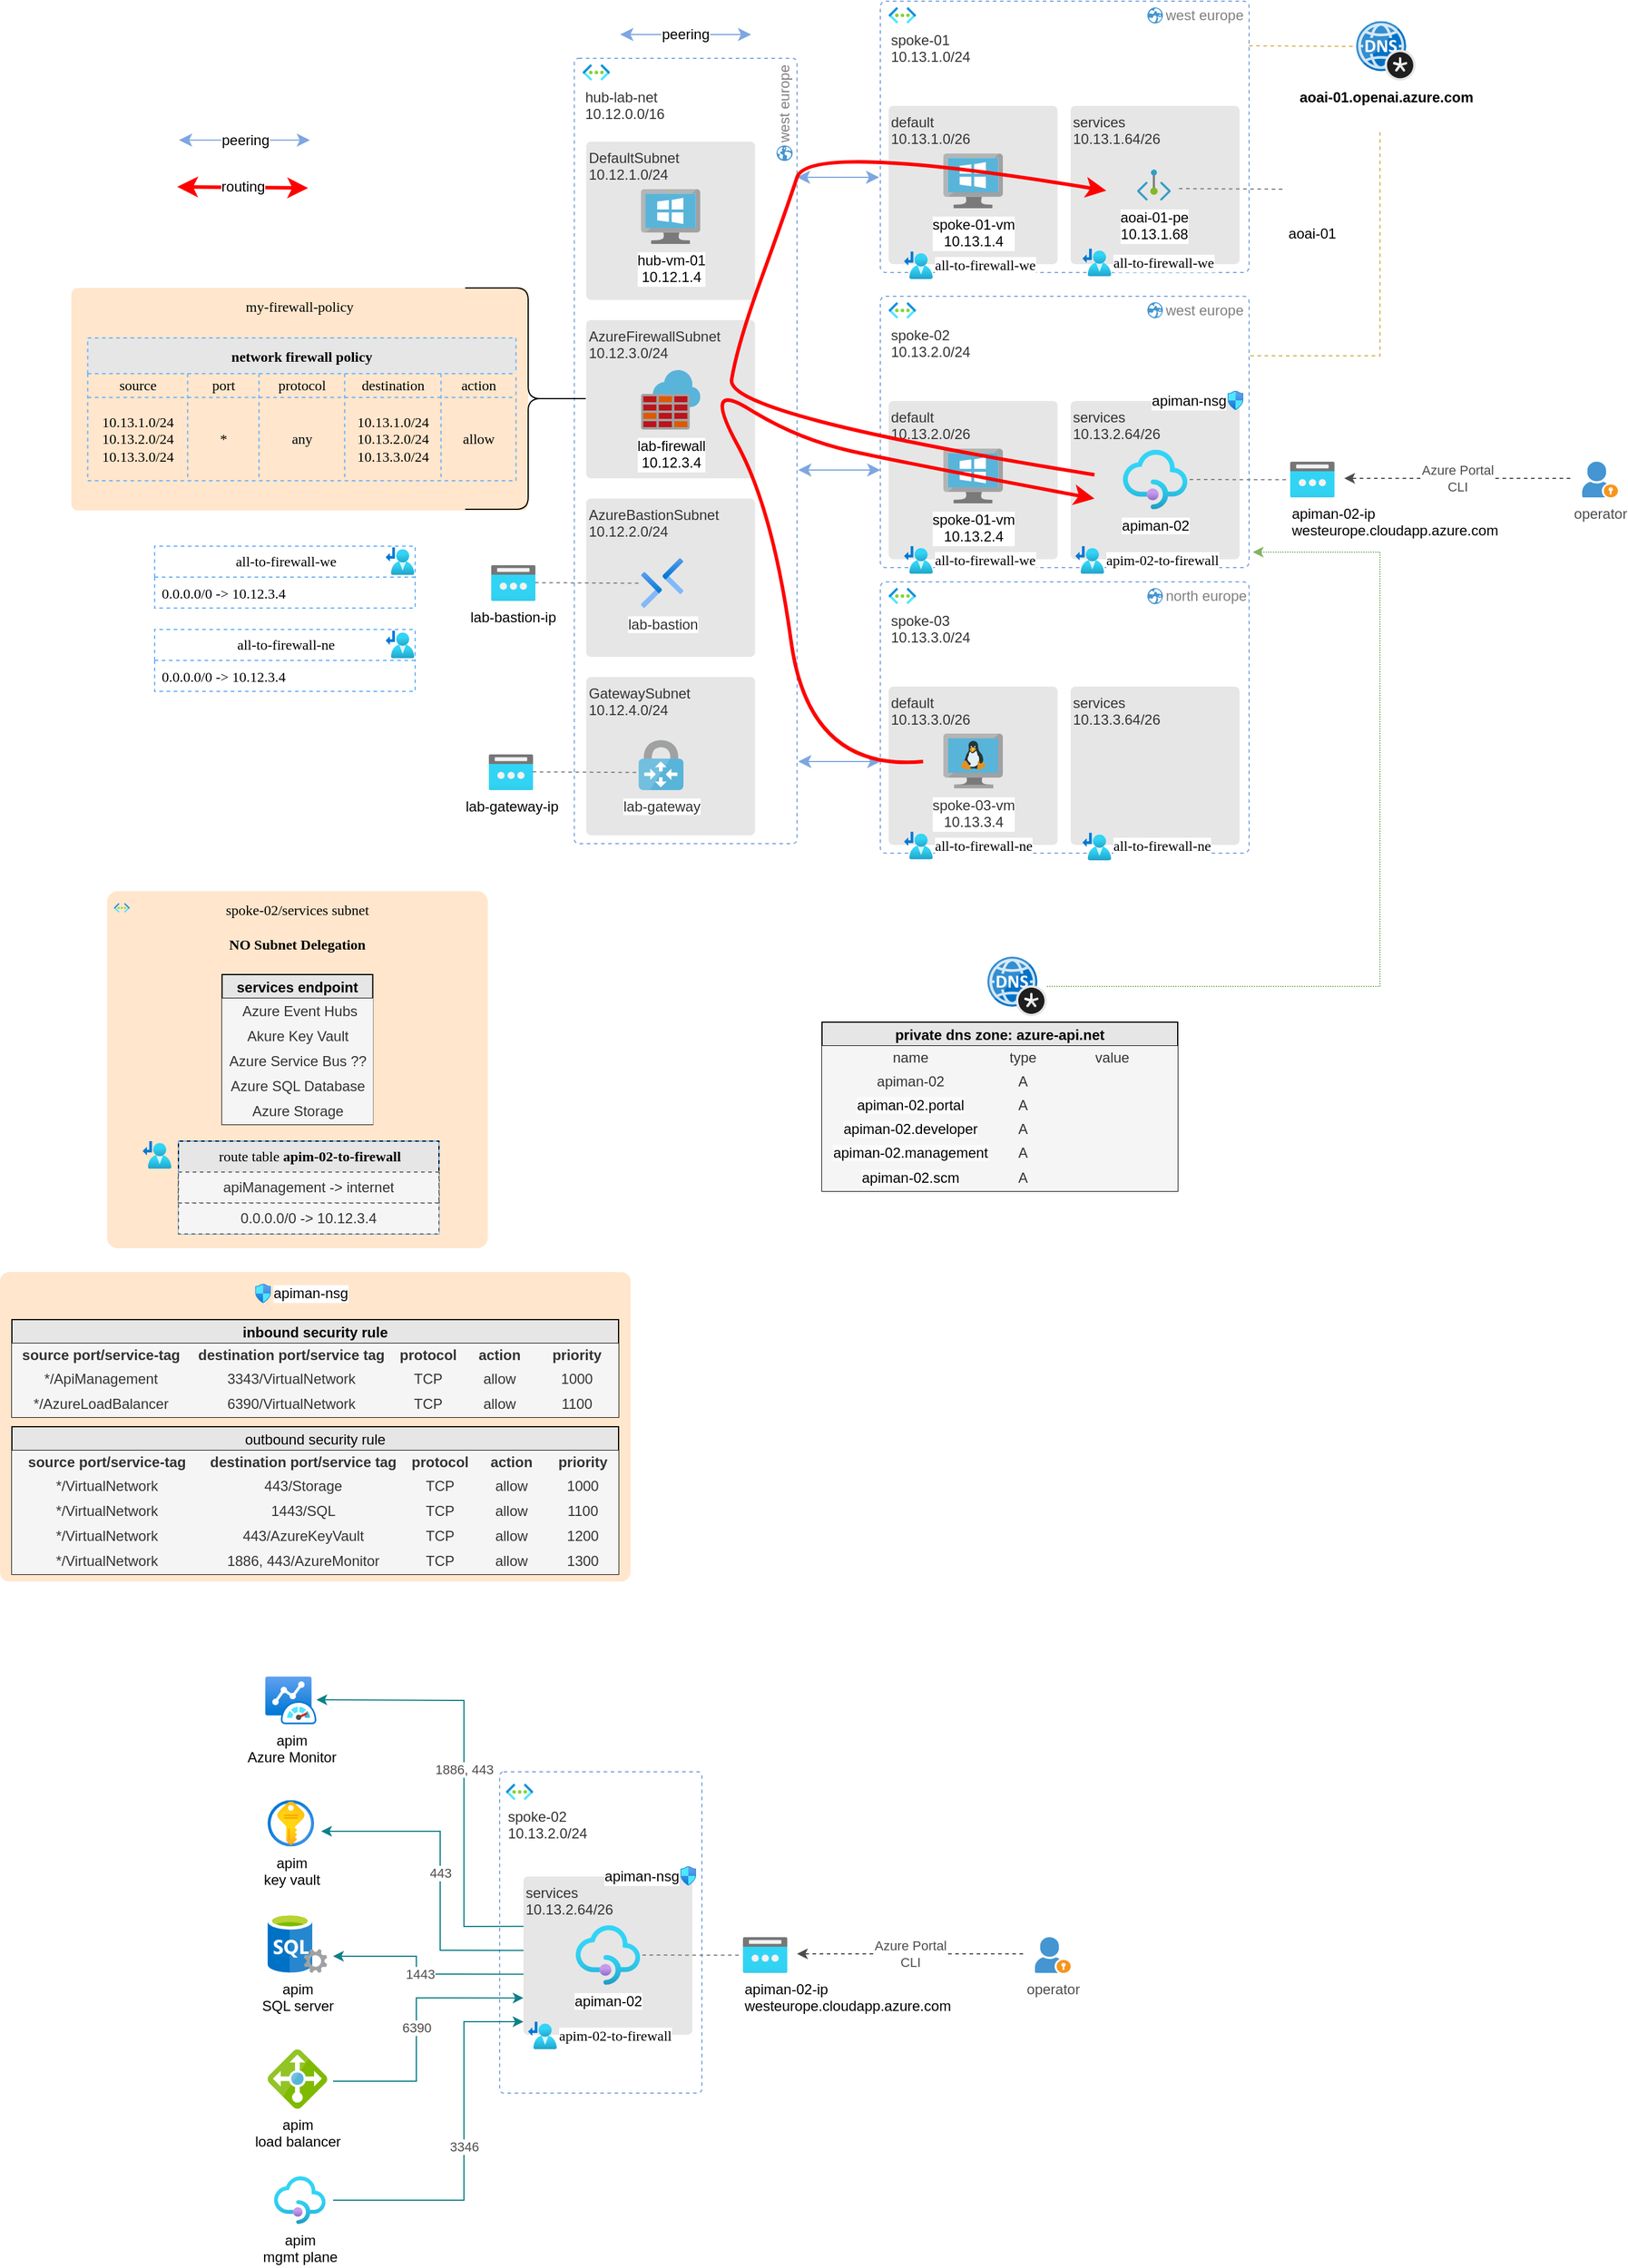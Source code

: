 <mxfile version="23.0.2" type="device">
  <diagram name="Page-1" id="oMtU1r5l7MphlHnTQSz7">
    <mxGraphModel dx="1839" dy="1759" grid="1" gridSize="10" guides="1" tooltips="1" connect="1" arrows="1" fold="1" page="1" pageScale="1" pageWidth="850" pageHeight="1100" math="0" shadow="0">
      <root>
        <mxCell id="0" />
        <mxCell id="1" parent="0" />
        <mxCell id="bfYsWmw_sn9DqIeb3hMB-1" value="" style="group;fontFamily=Helvetica;" parent="1" vertex="1" connectable="0">
          <mxGeometry x="130" y="-148" width="310" height="231.25" as="geometry" />
        </mxCell>
        <mxCell id="bfYsWmw_sn9DqIeb3hMB-2" value="" style="rounded=1;whiteSpace=wrap;html=1;fontSize=16;dashed=1;strokeColor=#7EA6E0;arcSize=2;fontFamily=Helvetica;" parent="bfYsWmw_sn9DqIeb3hMB-1" vertex="1">
          <mxGeometry width="310" height="228" as="geometry" />
        </mxCell>
        <mxCell id="bfYsWmw_sn9DqIeb3hMB-3" value="spoke-01&lt;br&gt;10.13.1.0/24" style="aspect=fixed;html=1;points=[];align=left;image;fontSize=12;image=img/lib/azure2/networking/Virtual_Networks.svg;fontColor=#333333;fontFamily=Helvetica;" parent="bfYsWmw_sn9DqIeb3hMB-1" vertex="1">
          <mxGeometry x="7" y="5" width="23" height="13.73" as="geometry" />
        </mxCell>
        <mxCell id="bfYsWmw_sn9DqIeb3hMB-4" value="services&lt;br&gt;10.13.1.64/26" style="rounded=1;whiteSpace=wrap;html=1;fontSize=12;arcSize=3;strokeColor=none;fillColor=#E6E6E6;align=left;verticalAlign=top;fontColor=#333333;fontFamily=Helvetica;" parent="bfYsWmw_sn9DqIeb3hMB-1" vertex="1">
          <mxGeometry x="160" y="88" width="142" height="133" as="geometry" />
        </mxCell>
        <mxCell id="bfYsWmw_sn9DqIeb3hMB-5" value="" style="group;fontFamily=Helvetica;" parent="bfYsWmw_sn9DqIeb3hMB-1" vertex="1" connectable="0">
          <mxGeometry x="7" y="88" width="142" height="141.5" as="geometry" />
        </mxCell>
        <mxCell id="bfYsWmw_sn9DqIeb3hMB-6" value="default&lt;br&gt;10.13.1.0/26" style="rounded=1;whiteSpace=wrap;html=1;fontSize=12;arcSize=3;strokeColor=none;fillColor=#E6E6E6;fontColor=#333333;align=left;verticalAlign=top;fontFamily=Helvetica;" parent="bfYsWmw_sn9DqIeb3hMB-5" vertex="1">
          <mxGeometry width="142" height="133" as="geometry" />
        </mxCell>
        <mxCell id="bfYsWmw_sn9DqIeb3hMB-7" value="spoke-01-vm&lt;br&gt;10.13.1.4" style="image;sketch=0;aspect=fixed;html=1;points=[];align=center;fontSize=12;image=img/lib/mscae/VirtualMachineWindows.svg;fontFamily=Helvetica;" parent="bfYsWmw_sn9DqIeb3hMB-5" vertex="1">
          <mxGeometry x="46" y="40" width="50" height="46" as="geometry" />
        </mxCell>
        <mxCell id="bfYsWmw_sn9DqIeb3hMB-81" value="all-to-firewall-we" style="aspect=fixed;html=1;points=[];align=left;image;fontSize=12;image=img/lib/azure2/networking/Route_Tables.svg;dashed=1;strokeColor=#66B2FF;fontFamily=Tahoma;fillColor=#E6E6E6;labelPosition=right;verticalLabelPosition=middle;verticalAlign=middle;" parent="bfYsWmw_sn9DqIeb3hMB-5" vertex="1">
          <mxGeometry x="13.005" y="122.25" width="24" height="23.25" as="geometry" />
        </mxCell>
        <mxCell id="bfYsWmw_sn9DqIeb3hMB-8" value="west europe" style="shadow=0;dashed=0;html=1;strokeColor=none;fillColor=#4495D1;labelPosition=right;verticalLabelPosition=middle;verticalAlign=middle;align=left;outlineConnect=0;shape=mxgraph.veeam.globe;fontSize=12;fontColor=#808080;direction=south;rotation=0;fontFamily=Helvetica;" parent="bfYsWmw_sn9DqIeb3hMB-1" vertex="1">
          <mxGeometry x="224.5" y="5.23" width="13" height="13.5" as="geometry" />
        </mxCell>
        <mxCell id="bfYsWmw_sn9DqIeb3hMB-49" value="aoai-01-pe&lt;br&gt;10.13.1.68" style="image;aspect=fixed;html=1;points=[];align=center;fontSize=12;image=img/lib/azure2/networking/Private_Endpoint.svg;" parent="bfYsWmw_sn9DqIeb3hMB-1" vertex="1">
          <mxGeometry x="215.82" y="141.5" width="28.36" height="26" as="geometry" />
        </mxCell>
        <mxCell id="bfYsWmw_sn9DqIeb3hMB-82" value="all-to-firewall-we" style="aspect=fixed;html=1;points=[];align=left;image;fontSize=12;image=img/lib/azure2/networking/Route_Tables.svg;dashed=1;strokeColor=#66B2FF;fontFamily=Tahoma;fillColor=#E6E6E6;labelPosition=right;verticalLabelPosition=middle;verticalAlign=middle;" parent="bfYsWmw_sn9DqIeb3hMB-1" vertex="1">
          <mxGeometry x="170.005" y="208" width="24" height="23.25" as="geometry" />
        </mxCell>
        <mxCell id="bfYsWmw_sn9DqIeb3hMB-17" value="" style="group;fontFamily=Helvetica;rotation=90;" parent="1" vertex="1" connectable="0">
          <mxGeometry x="130" y="340" width="310" height="233.25" as="geometry" />
        </mxCell>
        <mxCell id="bfYsWmw_sn9DqIeb3hMB-18" value="" style="rounded=1;whiteSpace=wrap;html=1;fontSize=16;dashed=1;strokeColor=#7EA6E0;arcSize=2;fontFamily=Helvetica;" parent="bfYsWmw_sn9DqIeb3hMB-17" vertex="1">
          <mxGeometry width="310" height="228" as="geometry" />
        </mxCell>
        <mxCell id="bfYsWmw_sn9DqIeb3hMB-19" value="spoke-03&lt;br&gt;10.13.3.0/24" style="aspect=fixed;html=1;points=[];align=left;image;fontSize=12;image=img/lib/azure2/networking/Virtual_Networks.svg;fontColor=#333333;fontFamily=Helvetica;" parent="bfYsWmw_sn9DqIeb3hMB-17" vertex="1">
          <mxGeometry x="7" y="5" width="23" height="13.73" as="geometry" />
        </mxCell>
        <mxCell id="bfYsWmw_sn9DqIeb3hMB-20" value="services&lt;br&gt;10.13.3.64/26" style="rounded=1;whiteSpace=wrap;html=1;fontSize=12;arcSize=3;strokeColor=none;fillColor=#E6E6E6;align=left;verticalAlign=top;fontColor=#333333;fontFamily=Helvetica;" parent="bfYsWmw_sn9DqIeb3hMB-17" vertex="1">
          <mxGeometry x="160" y="88" width="142" height="133" as="geometry" />
        </mxCell>
        <mxCell id="bfYsWmw_sn9DqIeb3hMB-21" value="default&lt;br&gt;10.13.3.0/26" style="rounded=1;whiteSpace=wrap;html=1;fontSize=12;arcSize=3;strokeColor=none;fillColor=#E6E6E6;fontColor=#333333;align=left;verticalAlign=top;fontFamily=Helvetica;" parent="bfYsWmw_sn9DqIeb3hMB-17" vertex="1">
          <mxGeometry x="7" y="88" width="142" height="133" as="geometry" />
        </mxCell>
        <mxCell id="bfYsWmw_sn9DqIeb3hMB-22" value="spoke-03-vm&lt;br&gt;10.13.3.4" style="image;sketch=0;aspect=fixed;html=1;points=[];align=center;fontSize=12;image=img/lib/mscae/VM_Linux.svg;fontColor=#333333;fontFamily=Helvetica;" parent="bfYsWmw_sn9DqIeb3hMB-17" vertex="1">
          <mxGeometry x="53" y="127.5" width="50" height="46" as="geometry" />
        </mxCell>
        <mxCell id="bfYsWmw_sn9DqIeb3hMB-23" value="north europe" style="shadow=0;dashed=0;html=1;strokeColor=none;fillColor=#4495D1;labelPosition=right;verticalLabelPosition=middle;verticalAlign=middle;align=left;outlineConnect=0;shape=mxgraph.veeam.globe;fontSize=12;fontColor=#808080;direction=south;rotation=0;fontFamily=Helvetica;" parent="bfYsWmw_sn9DqIeb3hMB-17" vertex="1">
          <mxGeometry x="224.5" y="5.23" width="13" height="13.5" as="geometry" />
        </mxCell>
        <mxCell id="bfYsWmw_sn9DqIeb3hMB-86" value="all-to-firewall-ne" style="aspect=fixed;html=1;points=[];align=left;image;fontSize=12;image=img/lib/azure2/networking/Route_Tables.svg;dashed=1;strokeColor=#66B2FF;fontFamily=Tahoma;fillColor=#E6E6E6;labelPosition=right;verticalLabelPosition=middle;verticalAlign=middle;" parent="bfYsWmw_sn9DqIeb3hMB-17" vertex="1">
          <mxGeometry x="170.005" y="210.75" width="24" height="23.25" as="geometry" />
        </mxCell>
        <mxCell id="bfYsWmw_sn9DqIeb3hMB-85" value="all-to-firewall-ne" style="aspect=fixed;html=1;points=[];align=left;image;fontSize=12;image=img/lib/azure2/networking/Route_Tables.svg;dashed=1;strokeColor=#66B2FF;fontFamily=Tahoma;fillColor=#E6E6E6;labelPosition=right;verticalLabelPosition=middle;verticalAlign=middle;" parent="bfYsWmw_sn9DqIeb3hMB-17" vertex="1">
          <mxGeometry x="20.005" y="210" width="24" height="23.25" as="geometry" />
        </mxCell>
        <mxCell id="bfYsWmw_sn9DqIeb3hMB-24" value="" style="rounded=1;whiteSpace=wrap;html=1;fontSize=16;dashed=1;strokeColor=#7EA6E0;arcSize=2;fontFamily=Helvetica;" parent="1" vertex="1">
          <mxGeometry x="-127.26" y="-100" width="187.26" height="660" as="geometry" />
        </mxCell>
        <mxCell id="bfYsWmw_sn9DqIeb3hMB-25" value="hub-lab-net&lt;br&gt;10.12.0.0/16" style="aspect=fixed;html=1;points=[];align=left;image;fontSize=12;image=img/lib/azure2/networking/Virtual_Networks.svg;fontColor=#333333;fontFamily=Helvetica;" parent="1" vertex="1">
          <mxGeometry x="-120.26" y="-95" width="23" height="13.73" as="geometry" />
        </mxCell>
        <mxCell id="bfYsWmw_sn9DqIeb3hMB-26" value="" style="group;fontFamily=Helvetica;" parent="1" vertex="1" connectable="0">
          <mxGeometry x="-117.26" y="-30" width="142" height="133" as="geometry" />
        </mxCell>
        <mxCell id="bfYsWmw_sn9DqIeb3hMB-27" value="DefaultSubnet&lt;br&gt;10.12.1.0/24" style="rounded=1;whiteSpace=wrap;html=1;fontSize=12;arcSize=3;strokeColor=none;fillColor=#E6E6E6;fontColor=#333333;align=left;verticalAlign=top;fontFamily=Helvetica;" parent="bfYsWmw_sn9DqIeb3hMB-26" vertex="1">
          <mxGeometry width="142" height="133" as="geometry" />
        </mxCell>
        <mxCell id="bfYsWmw_sn9DqIeb3hMB-28" value="hub-vm-01&lt;br&gt;10.12.1.4" style="image;sketch=0;aspect=fixed;html=1;points=[];align=center;fontSize=12;image=img/lib/mscae/VirtualMachineWindows.svg;fontFamily=Helvetica;" parent="bfYsWmw_sn9DqIeb3hMB-26" vertex="1">
          <mxGeometry x="46" y="40" width="50" height="46" as="geometry" />
        </mxCell>
        <mxCell id="bfYsWmw_sn9DqIeb3hMB-29" value="AzureBastionSubnet&lt;br&gt;10.12.2.0/24" style="rounded=1;whiteSpace=wrap;html=1;fontSize=12;arcSize=3;strokeColor=none;fillColor=#E6E6E6;fontColor=#333333;align=left;verticalAlign=top;fontFamily=Helvetica;" parent="1" vertex="1">
          <mxGeometry x="-117.26" y="270" width="142" height="133" as="geometry" />
        </mxCell>
        <mxCell id="bfYsWmw_sn9DqIeb3hMB-30" value="" style="group;fontFamily=Helvetica;" parent="1" vertex="1" connectable="0">
          <mxGeometry x="-117.26" y="120" width="142" height="133" as="geometry" />
        </mxCell>
        <mxCell id="bfYsWmw_sn9DqIeb3hMB-31" value="AzureFirewallSubnet&lt;br&gt;10.12.3.0/24" style="rounded=1;whiteSpace=wrap;html=1;fontSize=12;arcSize=3;strokeColor=none;fillColor=#E6E6E6;fontColor=#333333;align=left;verticalAlign=top;fontFamily=Helvetica;" parent="bfYsWmw_sn9DqIeb3hMB-30" vertex="1">
          <mxGeometry width="142" height="133" as="geometry" />
        </mxCell>
        <mxCell id="bfYsWmw_sn9DqIeb3hMB-32" value="lab-firewall&lt;br&gt;10.12.3.4" style="image;sketch=0;aspect=fixed;html=1;points=[];align=center;fontSize=12;image=img/lib/mscae/Azure_Firewall.svg;fontFamily=Helvetica;" parent="bfYsWmw_sn9DqIeb3hMB-30" vertex="1">
          <mxGeometry x="46" y="42" width="50" height="50" as="geometry" />
        </mxCell>
        <mxCell id="bfYsWmw_sn9DqIeb3hMB-33" value="lab-bastion" style="image;aspect=fixed;html=1;points=[];align=center;fontSize=12;image=img/lib/azure2/networking/Bastions.svg;fontColor=#333333;fontFamily=Helvetica;" parent="1" vertex="1">
          <mxGeometry x="-71.26" y="320" width="35.82" height="42" as="geometry" />
        </mxCell>
        <mxCell id="bfYsWmw_sn9DqIeb3hMB-34" value="lab-bastion-ip" style="image;aspect=fixed;html=1;points=[];align=center;fontSize=12;image=img/lib/azure2/networking/Public_IP_Addresses.svg;fontFamily=Helvetica;" parent="1" vertex="1">
          <mxGeometry x="-197.26" y="326" width="37.5" height="30" as="geometry" />
        </mxCell>
        <mxCell id="bfYsWmw_sn9DqIeb3hMB-36" value="peering" style="endArrow=classic;startArrow=classic;html=1;rounded=0;fontSize=12;startSize=8;endSize=8;strokeColor=#7EA6E0;fontFamily=Helvetica;" parent="1" edge="1">
          <mxGeometry width="50" height="50" relative="1" as="geometry">
            <mxPoint x="-88.63" y="-120" as="sourcePoint" />
            <mxPoint x="21.37" y="-120" as="targetPoint" />
            <mxPoint as="offset" />
          </mxGeometry>
        </mxCell>
        <mxCell id="bfYsWmw_sn9DqIeb3hMB-38" value="" style="endArrow=none;dashed=1;html=1;rounded=0;fontSize=12;startSize=8;endSize=8;strokeColor=#808080;fontFamily=Helvetica;" parent="1" edge="1">
          <mxGeometry width="50" height="50" relative="1" as="geometry">
            <mxPoint x="-160.26" y="340.66" as="sourcePoint" />
            <mxPoint x="-71.26" y="341.16" as="targetPoint" />
          </mxGeometry>
        </mxCell>
        <mxCell id="bfYsWmw_sn9DqIeb3hMB-39" value="west europe" style="shadow=0;dashed=0;html=1;strokeColor=none;fillColor=#4495D1;labelPosition=right;verticalLabelPosition=middle;verticalAlign=middle;align=left;outlineConnect=0;shape=mxgraph.veeam.globe;fontSize=12;fontColor=#808080;direction=south;rotation=-90;fontFamily=Helvetica;" parent="1" vertex="1">
          <mxGeometry x="43" y="-27" width="13" height="13.5" as="geometry" />
        </mxCell>
        <mxCell id="bfYsWmw_sn9DqIeb3hMB-40" value="GatewaySubnet&lt;br&gt;10.12.4.0/24" style="rounded=1;whiteSpace=wrap;html=1;fontSize=12;arcSize=3;strokeColor=none;fillColor=#E6E6E6;fontColor=#333333;align=left;verticalAlign=top;fontFamily=Helvetica;" parent="1" vertex="1">
          <mxGeometry x="-117.26" y="420" width="142" height="133" as="geometry" />
        </mxCell>
        <mxCell id="bfYsWmw_sn9DqIeb3hMB-41" value="lab-gateway&lt;br&gt;" style="image;sketch=0;aspect=fixed;html=1;points=[];align=center;fontSize=12;image=img/lib/mscae/VPN_Gateway.svg;fontColor=#333333;fontFamily=Helvetica;" parent="1" vertex="1">
          <mxGeometry x="-73.24" y="473" width="37.8" height="42" as="geometry" />
        </mxCell>
        <mxCell id="bfYsWmw_sn9DqIeb3hMB-42" value="lab-gateway-ip" style="image;aspect=fixed;html=1;points=[];align=center;fontSize=12;image=img/lib/azure2/networking/Public_IP_Addresses.svg;fontFamily=Helvetica;" parent="1" vertex="1">
          <mxGeometry x="-199.24" y="485" width="37.5" height="30" as="geometry" />
        </mxCell>
        <mxCell id="bfYsWmw_sn9DqIeb3hMB-43" value="" style="endArrow=none;dashed=1;html=1;rounded=0;fontSize=12;startSize=8;endSize=8;strokeColor=#808080;fontFamily=Helvetica;" parent="1" edge="1">
          <mxGeometry width="50" height="50" relative="1" as="geometry">
            <mxPoint x="-162.24" y="499.66" as="sourcePoint" />
            <mxPoint x="-73.24" y="500.16" as="targetPoint" />
          </mxGeometry>
        </mxCell>
        <mxCell id="bfYsWmw_sn9DqIeb3hMB-44" value="" style="endArrow=classic;startArrow=classic;html=1;rounded=0;fontSize=12;startSize=8;endSize=8;strokeColor=#7EA6E0;fontFamily=Helvetica;" parent="1" edge="1">
          <mxGeometry width="50" height="50" relative="1" as="geometry">
            <mxPoint x="60" as="sourcePoint" />
            <mxPoint x="129" as="targetPoint" />
          </mxGeometry>
        </mxCell>
        <mxCell id="bfYsWmw_sn9DqIeb3hMB-45" value="" style="endArrow=classic;startArrow=classic;html=1;rounded=0;fontSize=12;startSize=8;endSize=8;strokeColor=#7EA6E0;fontFamily=Helvetica;" parent="1" edge="1">
          <mxGeometry width="50" height="50" relative="1" as="geometry">
            <mxPoint x="61" y="246" as="sourcePoint" />
            <mxPoint x="130" y="246" as="targetPoint" />
          </mxGeometry>
        </mxCell>
        <mxCell id="bfYsWmw_sn9DqIeb3hMB-46" value="" style="endArrow=classic;startArrow=classic;html=1;rounded=0;fontSize=12;startSize=8;endSize=8;strokeColor=#7EA6E0;fontFamily=Helvetica;" parent="1" edge="1">
          <mxGeometry width="50" height="50" relative="1" as="geometry">
            <mxPoint x="61" y="491" as="sourcePoint" />
            <mxPoint x="130" y="491" as="targetPoint" />
          </mxGeometry>
        </mxCell>
        <mxCell id="bfYsWmw_sn9DqIeb3hMB-10" value="" style="rounded=1;whiteSpace=wrap;html=1;fontSize=16;dashed=1;strokeColor=#7EA6E0;arcSize=2;fontFamily=Helvetica;" parent="1" vertex="1">
          <mxGeometry x="130" y="100" width="310" height="228" as="geometry" />
        </mxCell>
        <mxCell id="bfYsWmw_sn9DqIeb3hMB-11" value="spoke-02&lt;br&gt;10.13.2.0/24" style="aspect=fixed;html=1;points=[];align=left;image;fontSize=12;image=img/lib/azure2/networking/Virtual_Networks.svg;fontColor=#333333;fontFamily=Helvetica;" parent="1" vertex="1">
          <mxGeometry x="137" y="105" width="23" height="13.73" as="geometry" />
        </mxCell>
        <mxCell id="bfYsWmw_sn9DqIeb3hMB-12" value="services&lt;br&gt;10.13.2.64/26" style="rounded=1;whiteSpace=wrap;html=1;fontSize=12;arcSize=3;strokeColor=none;fillColor=#E6E6E6;align=left;verticalAlign=top;fontColor=#333333;fontFamily=Helvetica;" parent="1" vertex="1">
          <mxGeometry x="290" y="188" width="142" height="133" as="geometry" />
        </mxCell>
        <mxCell id="bfYsWmw_sn9DqIeb3hMB-13" value="" style="group;fontFamily=Helvetica;" parent="1" vertex="1" connectable="0">
          <mxGeometry x="137" y="188" width="142" height="145.25" as="geometry" />
        </mxCell>
        <mxCell id="bfYsWmw_sn9DqIeb3hMB-14" value="default&lt;br&gt;10.13.2.0/26" style="rounded=1;whiteSpace=wrap;html=1;fontSize=12;arcSize=3;strokeColor=none;fillColor=#E6E6E6;fontColor=#333333;align=left;verticalAlign=top;fontFamily=Helvetica;" parent="bfYsWmw_sn9DqIeb3hMB-13" vertex="1">
          <mxGeometry width="142" height="133" as="geometry" />
        </mxCell>
        <mxCell id="bfYsWmw_sn9DqIeb3hMB-15" value="spoke-01-vm&lt;br&gt;10.13.2.4" style="image;sketch=0;aspect=fixed;html=1;points=[];align=center;fontSize=12;image=img/lib/mscae/VirtualMachineWindows.svg;fontFamily=Helvetica;" parent="bfYsWmw_sn9DqIeb3hMB-13" vertex="1">
          <mxGeometry x="46" y="40" width="50" height="46" as="geometry" />
        </mxCell>
        <mxCell id="bfYsWmw_sn9DqIeb3hMB-83" value="all-to-firewall-we" style="aspect=fixed;html=1;points=[];align=left;image;fontSize=12;image=img/lib/azure2/networking/Route_Tables.svg;dashed=1;strokeColor=#66B2FF;fontFamily=Tahoma;fillColor=#E6E6E6;labelPosition=right;verticalLabelPosition=middle;verticalAlign=middle;" parent="bfYsWmw_sn9DqIeb3hMB-13" vertex="1">
          <mxGeometry x="13.005" y="122" width="24" height="23.25" as="geometry" />
        </mxCell>
        <mxCell id="bfYsWmw_sn9DqIeb3hMB-16" value="west europe" style="shadow=0;dashed=0;html=1;strokeColor=none;fillColor=#4495D1;labelPosition=right;verticalLabelPosition=middle;verticalAlign=middle;align=left;outlineConnect=0;shape=mxgraph.veeam.globe;fontSize=12;fontColor=#808080;direction=south;rotation=0;fontFamily=Helvetica;" parent="1" vertex="1">
          <mxGeometry x="354.5" y="105.0" width="13" height="13.5" as="geometry" />
        </mxCell>
        <mxCell id="bfYsWmw_sn9DqIeb3hMB-48" value="aoai-01" style="shape=image;verticalLabelPosition=bottom;labelBackgroundColor=default;verticalAlign=top;aspect=fixed;imageAspect=0;image=https://static-00.iconduck.com/assets.00/openai-icon-505x512-pr6amibw.png;" parent="1" vertex="1">
          <mxGeometry x="470" y="-13.5" width="46.36" height="47" as="geometry" />
        </mxCell>
        <mxCell id="bfYsWmw_sn9DqIeb3hMB-50" value="" style="endArrow=none;dashed=1;html=1;rounded=0;fontSize=12;startSize=8;endSize=8;strokeColor=#808080;fontFamily=Helvetica;" parent="1" edge="1">
          <mxGeometry width="50" height="50" relative="1" as="geometry">
            <mxPoint x="381" y="9.5" as="sourcePoint" />
            <mxPoint x="470" y="10.0" as="targetPoint" />
          </mxGeometry>
        </mxCell>
        <mxCell id="bfYsWmw_sn9DqIeb3hMB-51" value="apiman-02" style="image;aspect=fixed;html=1;points=[];align=center;fontSize=12;image=img/lib/azure2/app_services/API_Management_Services.svg;" parent="1" vertex="1">
          <mxGeometry x="333.91" y="229" width="54.17" height="50" as="geometry" />
        </mxCell>
        <mxCell id="bfYsWmw_sn9DqIeb3hMB-52" value="peering" style="endArrow=classic;startArrow=classic;html=1;rounded=0;fontSize=12;startSize=8;endSize=8;strokeColor=#7EA6E0;fontFamily=Helvetica;" parent="1" edge="1">
          <mxGeometry width="50" height="50" relative="1" as="geometry">
            <mxPoint x="-459.5" y="-31.25" as="sourcePoint" />
            <mxPoint x="-349.5" y="-31.25" as="targetPoint" />
            <mxPoint as="offset" />
          </mxGeometry>
        </mxCell>
        <mxCell id="bfYsWmw_sn9DqIeb3hMB-53" value="" style="group" parent="1" vertex="1" connectable="0">
          <mxGeometry x="-480" y="310" width="219" height="78" as="geometry" />
        </mxCell>
        <mxCell id="bfYsWmw_sn9DqIeb3hMB-54" value="all-to-firewall-we" style="swimlane;fontStyle=0;childLayout=stackLayout;horizontal=1;startSize=26;fillColor=none;horizontalStack=0;resizeParent=1;resizeParentMax=0;resizeLast=0;collapsible=1;marginBottom=0;html=1;dashed=1;strokeColor=#66B2FF;fontFamily=Tahoma;" parent="bfYsWmw_sn9DqIeb3hMB-53" vertex="1">
          <mxGeometry width="219" height="52" as="geometry">
            <mxRectangle x="-123" y="970" width="130" height="30" as="alternateBounds" />
          </mxGeometry>
        </mxCell>
        <mxCell id="bfYsWmw_sn9DqIeb3hMB-55" value="0.0.0.0/0 -&amp;gt; 10.12.3.4" style="text;strokeColor=none;fillColor=none;align=left;verticalAlign=top;spacingLeft=4;spacingRight=4;overflow=hidden;rotatable=0;points=[[0,0.5],[1,0.5]];portConstraint=eastwest;whiteSpace=wrap;html=1;dashed=1;fontFamily=Tahoma;" parent="bfYsWmw_sn9DqIeb3hMB-54" vertex="1">
          <mxGeometry y="26" width="219" height="26" as="geometry" />
        </mxCell>
        <mxCell id="bfYsWmw_sn9DqIeb3hMB-58" value="" style="aspect=fixed;html=1;points=[];align=center;image;fontSize=12;image=img/lib/azure2/networking/Route_Tables.svg;dashed=1;strokeColor=#66B2FF;fontFamily=Tahoma;fillColor=#E6E6E6;" parent="bfYsWmw_sn9DqIeb3hMB-53" vertex="1">
          <mxGeometry x="194.265" y="1" width="24" height="23.25" as="geometry" />
        </mxCell>
        <mxCell id="bfYsWmw_sn9DqIeb3hMB-59" value="" style="group" parent="1" vertex="1" connectable="0">
          <mxGeometry x="-550" y="93" width="384" height="187" as="geometry" />
        </mxCell>
        <mxCell id="bfYsWmw_sn9DqIeb3hMB-60" value="my-firewall-policy" style="shape=ext;double=1;rounded=1;whiteSpace=wrap;html=1;strokeColor=none;fontFamily=Tahoma;fillColor=#ffe6cc;arcSize=3;align=center;verticalAlign=top;" parent="bfYsWmw_sn9DqIeb3hMB-59" vertex="1">
          <mxGeometry width="384" height="187" as="geometry" />
        </mxCell>
        <mxCell id="bfYsWmw_sn9DqIeb3hMB-61" value="network firewall policy" style="shape=table;startSize=30;container=1;collapsible=0;childLayout=tableLayout;fontStyle=1;align=center;dashed=1;strokeColor=#66B2FF;fontFamily=Tahoma;fillColor=#E6E6E6;" parent="bfYsWmw_sn9DqIeb3hMB-59" vertex="1">
          <mxGeometry x="13.74" y="42" width="360" height="120" as="geometry" />
        </mxCell>
        <mxCell id="bfYsWmw_sn9DqIeb3hMB-62" value="" style="shape=tableRow;horizontal=0;startSize=0;swimlaneHead=0;swimlaneBody=0;top=0;left=0;bottom=0;right=0;collapsible=0;dropTarget=0;fillColor=none;points=[[0,0.5],[1,0.5]];portConstraint=eastwest;dashed=1;strokeColor=#66B2FF;fontFamily=Tahoma;" parent="bfYsWmw_sn9DqIeb3hMB-61" vertex="1">
          <mxGeometry y="30" width="360" height="20" as="geometry" />
        </mxCell>
        <mxCell id="bfYsWmw_sn9DqIeb3hMB-63" value="source" style="shape=partialRectangle;html=1;whiteSpace=wrap;connectable=0;fillColor=none;top=0;left=0;bottom=0;right=0;overflow=hidden;dashed=1;strokeColor=#66B2FF;fontFamily=Tahoma;" parent="bfYsWmw_sn9DqIeb3hMB-62" vertex="1">
          <mxGeometry width="84" height="20" as="geometry">
            <mxRectangle width="84" height="20" as="alternateBounds" />
          </mxGeometry>
        </mxCell>
        <mxCell id="bfYsWmw_sn9DqIeb3hMB-64" value="port" style="shape=partialRectangle;html=1;whiteSpace=wrap;connectable=0;fillColor=none;top=0;left=0;bottom=0;right=0;overflow=hidden;dashed=1;strokeColor=#66B2FF;fontFamily=Tahoma;" parent="bfYsWmw_sn9DqIeb3hMB-62" vertex="1">
          <mxGeometry x="84" width="60" height="20" as="geometry">
            <mxRectangle width="60" height="20" as="alternateBounds" />
          </mxGeometry>
        </mxCell>
        <mxCell id="bfYsWmw_sn9DqIeb3hMB-65" value="protocol" style="shape=partialRectangle;html=1;whiteSpace=wrap;connectable=0;fillColor=none;top=0;left=0;bottom=0;right=0;overflow=hidden;dashed=1;strokeColor=#66B2FF;fontFamily=Tahoma;" parent="bfYsWmw_sn9DqIeb3hMB-62" vertex="1">
          <mxGeometry x="144" width="72" height="20" as="geometry">
            <mxRectangle width="72" height="20" as="alternateBounds" />
          </mxGeometry>
        </mxCell>
        <mxCell id="bfYsWmw_sn9DqIeb3hMB-66" value="destination" style="shape=partialRectangle;html=1;whiteSpace=wrap;connectable=0;fillColor=none;top=0;left=0;bottom=0;right=0;overflow=hidden;dashed=1;strokeColor=#66B2FF;fontFamily=Tahoma;" parent="bfYsWmw_sn9DqIeb3hMB-62" vertex="1">
          <mxGeometry x="216" width="81" height="20" as="geometry">
            <mxRectangle width="81" height="20" as="alternateBounds" />
          </mxGeometry>
        </mxCell>
        <mxCell id="bfYsWmw_sn9DqIeb3hMB-67" value="action" style="shape=partialRectangle;html=1;whiteSpace=wrap;connectable=0;fillColor=none;top=0;left=0;bottom=0;right=0;overflow=hidden;dashed=1;strokeColor=#66B2FF;fontFamily=Tahoma;" parent="bfYsWmw_sn9DqIeb3hMB-62" vertex="1">
          <mxGeometry x="297" width="63" height="20" as="geometry">
            <mxRectangle width="63" height="20" as="alternateBounds" />
          </mxGeometry>
        </mxCell>
        <mxCell id="bfYsWmw_sn9DqIeb3hMB-68" value="" style="shape=tableRow;horizontal=0;startSize=0;swimlaneHead=0;swimlaneBody=0;top=0;left=0;bottom=0;right=0;collapsible=0;dropTarget=0;fillColor=none;points=[[0,0.5],[1,0.5]];portConstraint=eastwest;dashed=1;strokeColor=#66B2FF;fontFamily=Tahoma;" parent="bfYsWmw_sn9DqIeb3hMB-61" vertex="1">
          <mxGeometry y="50" width="360" height="70" as="geometry" />
        </mxCell>
        <mxCell id="bfYsWmw_sn9DqIeb3hMB-69" value="10.13.1.0/24&lt;br&gt;10.13.2.0/24&lt;br&gt;10.13.3.0/24" style="shape=partialRectangle;html=1;whiteSpace=wrap;connectable=0;fillColor=none;top=0;left=0;bottom=0;right=0;overflow=hidden;dashed=1;strokeColor=#66B2FF;fontFamily=Tahoma;" parent="bfYsWmw_sn9DqIeb3hMB-68" vertex="1">
          <mxGeometry width="84" height="70" as="geometry">
            <mxRectangle width="84" height="70" as="alternateBounds" />
          </mxGeometry>
        </mxCell>
        <mxCell id="bfYsWmw_sn9DqIeb3hMB-70" value="*" style="shape=partialRectangle;html=1;whiteSpace=wrap;connectable=0;fillColor=none;top=0;left=0;bottom=0;right=0;overflow=hidden;dashed=1;strokeColor=#66B2FF;fontFamily=Tahoma;" parent="bfYsWmw_sn9DqIeb3hMB-68" vertex="1">
          <mxGeometry x="84" width="60" height="70" as="geometry">
            <mxRectangle width="60" height="70" as="alternateBounds" />
          </mxGeometry>
        </mxCell>
        <mxCell id="bfYsWmw_sn9DqIeb3hMB-71" value="any" style="shape=partialRectangle;html=1;whiteSpace=wrap;connectable=0;fillColor=none;top=0;left=0;bottom=0;right=0;overflow=hidden;dashed=1;strokeColor=#66B2FF;fontFamily=Tahoma;" parent="bfYsWmw_sn9DqIeb3hMB-68" vertex="1">
          <mxGeometry x="144" width="72" height="70" as="geometry">
            <mxRectangle width="72" height="70" as="alternateBounds" />
          </mxGeometry>
        </mxCell>
        <mxCell id="bfYsWmw_sn9DqIeb3hMB-72" value="10.13.1.0/24&lt;br style=&quot;border-color: var(--border-color);&quot;&gt;10.13.2.0/24&lt;br style=&quot;border-color: var(--border-color);&quot;&gt;10.13.3.0/24" style="shape=partialRectangle;html=1;whiteSpace=wrap;connectable=0;fillColor=none;top=0;left=0;bottom=0;right=0;overflow=hidden;dashed=1;strokeColor=#66B2FF;fontFamily=Tahoma;" parent="bfYsWmw_sn9DqIeb3hMB-68" vertex="1">
          <mxGeometry x="216" width="81" height="70" as="geometry">
            <mxRectangle width="81" height="70" as="alternateBounds" />
          </mxGeometry>
        </mxCell>
        <mxCell id="bfYsWmw_sn9DqIeb3hMB-73" value="allow" style="shape=partialRectangle;html=1;whiteSpace=wrap;connectable=0;fillColor=none;top=0;left=0;bottom=0;right=0;overflow=hidden;dashed=1;strokeColor=#66B2FF;fontFamily=Tahoma;" parent="bfYsWmw_sn9DqIeb3hMB-68" vertex="1">
          <mxGeometry x="297" width="63" height="70" as="geometry">
            <mxRectangle width="63" height="70" as="alternateBounds" />
          </mxGeometry>
        </mxCell>
        <mxCell id="bfYsWmw_sn9DqIeb3hMB-79" value="" style="shape=curlyBracket;whiteSpace=wrap;html=1;rounded=1;flipH=1;labelPosition=right;verticalLabelPosition=middle;align=left;verticalAlign=middle;fontSize=16;size=0.5;fontColor=#808080;" parent="1" vertex="1">
          <mxGeometry x="-219" y="93" width="106" height="186" as="geometry" />
        </mxCell>
        <mxCell id="bfYsWmw_sn9DqIeb3hMB-80" value="routing" style="endArrow=classic;startArrow=classic;html=1;rounded=0;fontSize=12;startSize=8;endSize=8;curved=1;strokeColor=#FF0000;strokeWidth=3;" parent="1" edge="1">
          <mxGeometry width="50" height="50" relative="1" as="geometry">
            <mxPoint x="-461" y="8" as="sourcePoint" />
            <mxPoint x="-351" y="9" as="targetPoint" />
          </mxGeometry>
        </mxCell>
        <mxCell id="bfYsWmw_sn9DqIeb3hMB-84" value="apim-02-to-firewall" style="aspect=fixed;html=1;points=[];align=left;image;fontSize=12;image=img/lib/azure2/networking/Route_Tables.svg;dashed=1;strokeColor=#66B2FF;fontFamily=Tahoma;fillColor=#E6E6E6;labelPosition=right;verticalLabelPosition=middle;verticalAlign=middle;" parent="1" vertex="1">
          <mxGeometry x="294.005" y="310" width="24" height="23.25" as="geometry" />
        </mxCell>
        <mxCell id="qCt5usSYhenUS-AnGx0Z-1" value="apiman-02-ip&lt;br&gt;westeurope.cloudapp.azure.com" style="image;aspect=fixed;html=1;points=[];align=left;fontSize=12;image=img/lib/azure2/networking/Public_IP_Addresses.svg;fontFamily=Helvetica;" parent="1" vertex="1">
          <mxGeometry x="474.43" y="239" width="37.5" height="30" as="geometry" />
        </mxCell>
        <mxCell id="qCt5usSYhenUS-AnGx0Z-2" value="" style="endArrow=none;dashed=1;html=1;rounded=0;fontSize=12;startSize=8;endSize=8;strokeColor=#808080;fontFamily=Helvetica;" parent="1" edge="1">
          <mxGeometry width="50" height="50" relative="1" as="geometry">
            <mxPoint x="390" y="254" as="sourcePoint" />
            <mxPoint x="471" y="254.16" as="targetPoint" />
          </mxGeometry>
        </mxCell>
        <mxCell id="qCt5usSYhenUS-AnGx0Z-3" value="apiman-nsg" style="image;aspect=fixed;html=1;points=[];align=right;fontSize=12;image=img/lib/azure2/networking/Network_Security_Groups.svg;labelPosition=left;verticalLabelPosition=middle;verticalAlign=middle;fontColor=#000000;" parent="1" vertex="1">
          <mxGeometry x="422" y="179.5" width="13.18" height="16" as="geometry" />
        </mxCell>
        <mxCell id="qCt5usSYhenUS-AnGx0Z-4" value="&lt;b&gt;aoai-01.&lt;/b&gt;&lt;b&gt;openai.azure.com&lt;/b&gt;" style="image;sketch=0;aspect=fixed;html=1;points=[];align=center;fontSize=12;image=img/lib/mscae/DNS_Private_Zones.svg;" parent="1" vertex="1">
          <mxGeometry x="530" y="-131.27" width="50" height="50" as="geometry" />
        </mxCell>
        <mxCell id="qCt5usSYhenUS-AnGx0Z-5" value="" style="endArrow=none;dashed=1;html=1;rounded=0;fontSize=12;strokeColor=#d6b656;fontFamily=Helvetica;targetPerimeterSpacing=0;strokeWidth=1;fillColor=#fff2cc;" parent="1" edge="1">
          <mxGeometry width="50" height="50" relative="1" as="geometry">
            <mxPoint x="440" y="-110.5" as="sourcePoint" />
            <mxPoint x="529" y="-110.0" as="targetPoint" />
          </mxGeometry>
        </mxCell>
        <mxCell id="qCt5usSYhenUS-AnGx0Z-6" value="" style="endArrow=none;dashed=1;html=1;rounded=0;fontSize=12;startSize=8;endSize=8;strokeColor=#d6b656;fontFamily=Helvetica;fillColor=#fff2cc;" parent="1" edge="1">
          <mxGeometry width="50" height="50" relative="1" as="geometry">
            <mxPoint x="441" y="150.0" as="sourcePoint" />
            <mxPoint x="550" y="-40" as="targetPoint" />
            <Array as="points">
              <mxPoint x="550" y="150" />
            </Array>
          </mxGeometry>
        </mxCell>
        <mxCell id="wgRr5sOwIeWKA1ToKZHl-1" value="" style="endArrow=classic;startArrow=none;html=1;rounded=0;fontSize=12;startSize=8;endSize=8;curved=1;strokeColor=#FF0000;strokeWidth=3;entryX=0.211;entryY=0.536;entryDx=0;entryDy=0;entryPerimeter=0;exitX=0.141;exitY=0.466;exitDx=0;exitDy=0;exitPerimeter=0;startFill=0;" parent="1" source="bfYsWmw_sn9DqIeb3hMB-12" target="bfYsWmw_sn9DqIeb3hMB-4" edge="1">
          <mxGeometry width="50" height="50" relative="1" as="geometry">
            <mxPoint x="-5" y="174" as="sourcePoint" />
            <mxPoint x="346.82" y="11.25" as="targetPoint" />
            <Array as="points">
              <mxPoint y="200" />
              <mxPoint x="10" y="140" />
              <mxPoint x="50" y="30" />
              <mxPoint x="70" y="-30" />
            </Array>
          </mxGeometry>
        </mxCell>
        <mxCell id="wgRr5sOwIeWKA1ToKZHl-3" value="" style="endArrow=classic;startArrow=none;html=1;rounded=0;fontSize=12;startSize=8;endSize=8;curved=1;strokeColor=#FF0000;strokeWidth=3;startFill=0;entryX=0.141;entryY=0.617;entryDx=0;entryDy=0;entryPerimeter=0;" parent="1" target="bfYsWmw_sn9DqIeb3hMB-12" edge="1">
          <mxGeometry width="50" height="50" relative="1" as="geometry">
            <mxPoint x="166" y="491" as="sourcePoint" />
            <mxPoint x="-8" y="209" as="targetPoint" />
            <Array as="points">
              <mxPoint x="70" y="500" />
              <mxPoint x="40" y="280" />
              <mxPoint x="-20" y="170" />
              <mxPoint x="60" y="220" />
              <mxPoint x="150" y="240" />
            </Array>
          </mxGeometry>
        </mxCell>
        <mxCell id="wgRr5sOwIeWKA1ToKZHl-5" value="" style="image;sketch=0;aspect=fixed;html=1;points=[];align=center;fontSize=12;image=img/lib/mscae/DNS_Private_Zones.svg;" parent="1" vertex="1">
          <mxGeometry x="220" y="655" width="50" height="50" as="geometry" />
        </mxCell>
        <mxCell id="wgRr5sOwIeWKA1ToKZHl-21" value="" style="group" parent="1" vertex="1" connectable="0">
          <mxGeometry x="-480" y="380" width="219" height="52" as="geometry" />
        </mxCell>
        <mxCell id="bfYsWmw_sn9DqIeb3hMB-75" value="all-to-firewall-ne" style="swimlane;fontStyle=0;childLayout=stackLayout;horizontal=1;startSize=26;fillColor=none;horizontalStack=0;resizeParent=1;resizeParentMax=0;resizeLast=0;collapsible=1;marginBottom=0;html=1;dashed=1;strokeColor=#66B2FF;fontFamily=Tahoma;" parent="wgRr5sOwIeWKA1ToKZHl-21" vertex="1">
          <mxGeometry width="219" height="52" as="geometry">
            <mxRectangle x="-123" y="970" width="130" height="30" as="alternateBounds" />
          </mxGeometry>
        </mxCell>
        <mxCell id="bfYsWmw_sn9DqIeb3hMB-76" value="0.0.0.0/0 -&amp;gt; 10.12.3.4" style="text;strokeColor=none;fillColor=none;align=left;verticalAlign=top;spacingLeft=4;spacingRight=4;overflow=hidden;rotatable=0;points=[[0,0.5],[1,0.5]];portConstraint=eastwest;whiteSpace=wrap;html=1;dashed=1;fontFamily=Tahoma;" parent="bfYsWmw_sn9DqIeb3hMB-75" vertex="1">
          <mxGeometry y="26" width="219" height="26" as="geometry" />
        </mxCell>
        <mxCell id="bfYsWmw_sn9DqIeb3hMB-78" value="" style="aspect=fixed;html=1;points=[];align=center;image;fontSize=12;image=img/lib/azure2/networking/Route_Tables.svg;dashed=1;strokeColor=#66B2FF;fontFamily=Tahoma;fillColor=#E6E6E6;" parent="wgRr5sOwIeWKA1ToKZHl-21" vertex="1">
          <mxGeometry x="194.265" y="1" width="24" height="23.25" as="geometry" />
        </mxCell>
        <mxCell id="8oSanFxB5w73T496Jn8U-2" value="" style="endArrow=classic;html=1;rounded=0;entryX=1.01;entryY=0.943;entryDx=0;entryDy=0;entryPerimeter=0;dashed=1;dashPattern=1 1;fillColor=#d5e8d4;strokeColor=#82b366;" parent="1" target="bfYsWmw_sn9DqIeb3hMB-10" edge="1">
          <mxGeometry width="50" height="50" relative="1" as="geometry">
            <mxPoint x="270" y="680" as="sourcePoint" />
            <mxPoint x="320" y="630" as="targetPoint" />
            <Array as="points">
              <mxPoint x="550" y="680" />
              <mxPoint x="550" y="315" />
            </Array>
          </mxGeometry>
        </mxCell>
        <mxCell id="8oSanFxB5w73T496Jn8U-3" value="private dns zone: azure-api.net" style="shape=table;startSize=20;container=1;collapsible=0;childLayout=tableLayout;fillColor=#E6E6E6;fontStyle=1" parent="1" vertex="1">
          <mxGeometry x="81" y="710" width="299" height="142" as="geometry" />
        </mxCell>
        <mxCell id="zSWSjhx0xF358fcCIdqi-2" style="shape=tableRow;horizontal=0;startSize=0;swimlaneHead=0;swimlaneBody=0;strokeColor=inherit;top=0;left=0;bottom=0;right=0;collapsible=0;dropTarget=0;fillColor=none;points=[[0,0.5],[1,0.5]];portConstraint=eastwest;" vertex="1" parent="8oSanFxB5w73T496Jn8U-3">
          <mxGeometry y="20" width="299" height="20" as="geometry" />
        </mxCell>
        <mxCell id="zSWSjhx0xF358fcCIdqi-3" value="name" style="shape=partialRectangle;html=1;whiteSpace=wrap;connectable=0;strokeColor=#666666;overflow=hidden;fillColor=#f5f5f5;top=0;left=0;bottom=0;right=0;pointerEvents=1;fontColor=#333333;" vertex="1" parent="zSWSjhx0xF358fcCIdqi-2">
          <mxGeometry width="149" height="20" as="geometry">
            <mxRectangle width="149" height="20" as="alternateBounds" />
          </mxGeometry>
        </mxCell>
        <mxCell id="zSWSjhx0xF358fcCIdqi-4" value="type" style="shape=partialRectangle;html=1;whiteSpace=wrap;connectable=0;strokeColor=#666666;overflow=hidden;fillColor=#f5f5f5;top=0;left=0;bottom=0;right=0;pointerEvents=1;fontColor=#333333;" vertex="1" parent="zSWSjhx0xF358fcCIdqi-2">
          <mxGeometry x="149" width="40" height="20" as="geometry">
            <mxRectangle width="40" height="20" as="alternateBounds" />
          </mxGeometry>
        </mxCell>
        <mxCell id="zSWSjhx0xF358fcCIdqi-5" value="value" style="shape=partialRectangle;html=1;whiteSpace=wrap;connectable=0;strokeColor=#666666;overflow=hidden;fillColor=#f5f5f5;top=0;left=0;bottom=0;right=0;pointerEvents=1;fontColor=#333333;" vertex="1" parent="zSWSjhx0xF358fcCIdqi-2">
          <mxGeometry x="189" width="110" height="20" as="geometry">
            <mxRectangle width="110" height="20" as="alternateBounds" />
          </mxGeometry>
        </mxCell>
        <mxCell id="8oSanFxB5w73T496Jn8U-4" value="" style="shape=tableRow;horizontal=0;startSize=0;swimlaneHead=0;swimlaneBody=0;strokeColor=inherit;top=0;left=0;bottom=0;right=0;collapsible=0;dropTarget=0;fillColor=none;points=[[0,0.5],[1,0.5]];portConstraint=eastwest;" parent="8oSanFxB5w73T496Jn8U-3" vertex="1">
          <mxGeometry y="40" width="299" height="20" as="geometry" />
        </mxCell>
        <mxCell id="8oSanFxB5w73T496Jn8U-5" value="apiman-02" style="shape=partialRectangle;html=1;whiteSpace=wrap;connectable=0;strokeColor=#666666;overflow=hidden;fillColor=#f5f5f5;top=0;left=0;bottom=0;right=0;pointerEvents=1;fontColor=#333333;" parent="8oSanFxB5w73T496Jn8U-4" vertex="1">
          <mxGeometry width="149" height="20" as="geometry">
            <mxRectangle width="149" height="20" as="alternateBounds" />
          </mxGeometry>
        </mxCell>
        <mxCell id="8oSanFxB5w73T496Jn8U-6" value="A" style="shape=partialRectangle;html=1;whiteSpace=wrap;connectable=0;strokeColor=#666666;overflow=hidden;fillColor=#f5f5f5;top=0;left=0;bottom=0;right=0;pointerEvents=1;fontColor=#333333;" parent="8oSanFxB5w73T496Jn8U-4" vertex="1">
          <mxGeometry x="149" width="40" height="20" as="geometry">
            <mxRectangle width="40" height="20" as="alternateBounds" />
          </mxGeometry>
        </mxCell>
        <mxCell id="zSWSjhx0xF358fcCIdqi-6" style="shape=partialRectangle;html=1;whiteSpace=wrap;connectable=0;strokeColor=#666666;overflow=hidden;fillColor=#f5f5f5;top=0;left=0;bottom=0;right=0;pointerEvents=1;fontColor=#333333;" vertex="1" parent="8oSanFxB5w73T496Jn8U-4">
          <mxGeometry x="189" width="110" height="20" as="geometry">
            <mxRectangle width="110" height="20" as="alternateBounds" />
          </mxGeometry>
        </mxCell>
        <mxCell id="8oSanFxB5w73T496Jn8U-7" style="shape=tableRow;horizontal=0;startSize=0;swimlaneHead=0;swimlaneBody=0;strokeColor=inherit;top=0;left=0;bottom=0;right=0;collapsible=0;dropTarget=0;fillColor=none;points=[[0,0.5],[1,0.5]];portConstraint=eastwest;" parent="8oSanFxB5w73T496Jn8U-3" vertex="1">
          <mxGeometry y="60" width="299" height="20" as="geometry" />
        </mxCell>
        <mxCell id="8oSanFxB5w73T496Jn8U-8" value="&lt;span style=&quot;color: rgb(0, 0, 0); font-family: Helvetica; font-size: 12px; font-style: normal; font-variant-ligatures: normal; font-variant-caps: normal; font-weight: 400; letter-spacing: normal; orphans: 2; text-align: center; text-indent: 0px; text-transform: none; widows: 2; word-spacing: 0px; -webkit-text-stroke-width: 0px; background-color: rgb(251, 251, 251); text-decoration-thickness: initial; text-decoration-style: initial; text-decoration-color: initial; float: none; display: inline !important;&quot;&gt;apiman-02.portal&lt;/span&gt;" style="shape=partialRectangle;html=1;whiteSpace=wrap;connectable=0;strokeColor=#666666;overflow=hidden;fillColor=#f5f5f5;top=0;left=0;bottom=0;right=0;pointerEvents=1;fontColor=#333333;" parent="8oSanFxB5w73T496Jn8U-7" vertex="1">
          <mxGeometry width="149" height="20" as="geometry">
            <mxRectangle width="149" height="20" as="alternateBounds" />
          </mxGeometry>
        </mxCell>
        <mxCell id="8oSanFxB5w73T496Jn8U-9" value="A" style="shape=partialRectangle;html=1;whiteSpace=wrap;connectable=0;strokeColor=#666666;overflow=hidden;fillColor=#f5f5f5;top=0;left=0;bottom=0;right=0;pointerEvents=1;fontColor=#333333;" parent="8oSanFxB5w73T496Jn8U-7" vertex="1">
          <mxGeometry x="149" width="40" height="20" as="geometry">
            <mxRectangle width="40" height="20" as="alternateBounds" />
          </mxGeometry>
        </mxCell>
        <mxCell id="zSWSjhx0xF358fcCIdqi-7" style="shape=partialRectangle;html=1;whiteSpace=wrap;connectable=0;strokeColor=#666666;overflow=hidden;fillColor=#f5f5f5;top=0;left=0;bottom=0;right=0;pointerEvents=1;fontColor=#333333;" vertex="1" parent="8oSanFxB5w73T496Jn8U-7">
          <mxGeometry x="189" width="110" height="20" as="geometry">
            <mxRectangle width="110" height="20" as="alternateBounds" />
          </mxGeometry>
        </mxCell>
        <mxCell id="8oSanFxB5w73T496Jn8U-10" style="shape=tableRow;horizontal=0;startSize=0;swimlaneHead=0;swimlaneBody=0;strokeColor=inherit;top=0;left=0;bottom=0;right=0;collapsible=0;dropTarget=0;fillColor=none;points=[[0,0.5],[1,0.5]];portConstraint=eastwest;" parent="8oSanFxB5w73T496Jn8U-3" vertex="1">
          <mxGeometry y="80" width="299" height="20" as="geometry" />
        </mxCell>
        <mxCell id="8oSanFxB5w73T496Jn8U-11" value="&lt;span style=&quot;color: rgb(0, 0, 0); font-family: Helvetica; font-size: 12px; font-style: normal; font-variant-ligatures: normal; font-variant-caps: normal; font-weight: 400; letter-spacing: normal; orphans: 2; text-align: center; text-indent: 0px; text-transform: none; widows: 2; word-spacing: 0px; -webkit-text-stroke-width: 0px; background-color: rgb(251, 251, 251); text-decoration-thickness: initial; text-decoration-style: initial; text-decoration-color: initial; float: none; display: inline !important;&quot;&gt;apiman-02.developer&lt;/span&gt;" style="shape=partialRectangle;html=1;whiteSpace=wrap;connectable=0;strokeColor=#666666;overflow=hidden;fillColor=#f5f5f5;top=0;left=0;bottom=0;right=0;pointerEvents=1;fontColor=#333333;" parent="8oSanFxB5w73T496Jn8U-10" vertex="1">
          <mxGeometry width="149" height="20" as="geometry">
            <mxRectangle width="149" height="20" as="alternateBounds" />
          </mxGeometry>
        </mxCell>
        <mxCell id="8oSanFxB5w73T496Jn8U-12" value="A" style="shape=partialRectangle;html=1;whiteSpace=wrap;connectable=0;strokeColor=#666666;overflow=hidden;fillColor=#f5f5f5;top=0;left=0;bottom=0;right=0;pointerEvents=1;fontColor=#333333;" parent="8oSanFxB5w73T496Jn8U-10" vertex="1">
          <mxGeometry x="149" width="40" height="20" as="geometry">
            <mxRectangle width="40" height="20" as="alternateBounds" />
          </mxGeometry>
        </mxCell>
        <mxCell id="zSWSjhx0xF358fcCIdqi-8" style="shape=partialRectangle;html=1;whiteSpace=wrap;connectable=0;strokeColor=#666666;overflow=hidden;fillColor=#f5f5f5;top=0;left=0;bottom=0;right=0;pointerEvents=1;fontColor=#333333;" vertex="1" parent="8oSanFxB5w73T496Jn8U-10">
          <mxGeometry x="189" width="110" height="20" as="geometry">
            <mxRectangle width="110" height="20" as="alternateBounds" />
          </mxGeometry>
        </mxCell>
        <mxCell id="8oSanFxB5w73T496Jn8U-13" style="shape=tableRow;horizontal=0;startSize=0;swimlaneHead=0;swimlaneBody=0;strokeColor=inherit;top=0;left=0;bottom=0;right=0;collapsible=0;dropTarget=0;fillColor=none;points=[[0,0.5],[1,0.5]];portConstraint=eastwest;" parent="8oSanFxB5w73T496Jn8U-3" vertex="1">
          <mxGeometry y="100" width="299" height="20" as="geometry" />
        </mxCell>
        <mxCell id="8oSanFxB5w73T496Jn8U-14" value="&lt;span style=&quot;color: rgb(0, 0, 0); font-family: Helvetica; font-size: 12px; font-style: normal; font-variant-ligatures: normal; font-variant-caps: normal; font-weight: 400; letter-spacing: normal; orphans: 2; text-align: center; text-indent: 0px; text-transform: none; widows: 2; word-spacing: 0px; -webkit-text-stroke-width: 0px; background-color: rgb(251, 251, 251); text-decoration-thickness: initial; text-decoration-style: initial; text-decoration-color: initial; float: none; display: inline !important;&quot;&gt;apiman-02.management&lt;/span&gt;" style="shape=partialRectangle;html=1;whiteSpace=wrap;connectable=0;strokeColor=#666666;overflow=hidden;fillColor=#f5f5f5;top=0;left=0;bottom=0;right=0;pointerEvents=1;fontColor=#333333;" parent="8oSanFxB5w73T496Jn8U-13" vertex="1">
          <mxGeometry width="149" height="20" as="geometry">
            <mxRectangle width="149" height="20" as="alternateBounds" />
          </mxGeometry>
        </mxCell>
        <mxCell id="8oSanFxB5w73T496Jn8U-15" value="A" style="shape=partialRectangle;html=1;whiteSpace=wrap;connectable=0;strokeColor=#666666;overflow=hidden;fillColor=#f5f5f5;top=0;left=0;bottom=0;right=0;pointerEvents=1;fontColor=#333333;" parent="8oSanFxB5w73T496Jn8U-13" vertex="1">
          <mxGeometry x="149" width="40" height="20" as="geometry">
            <mxRectangle width="40" height="20" as="alternateBounds" />
          </mxGeometry>
        </mxCell>
        <mxCell id="zSWSjhx0xF358fcCIdqi-9" style="shape=partialRectangle;html=1;whiteSpace=wrap;connectable=0;strokeColor=#666666;overflow=hidden;fillColor=#f5f5f5;top=0;left=0;bottom=0;right=0;pointerEvents=1;fontColor=#333333;" vertex="1" parent="8oSanFxB5w73T496Jn8U-13">
          <mxGeometry x="189" width="110" height="20" as="geometry">
            <mxRectangle width="110" height="20" as="alternateBounds" />
          </mxGeometry>
        </mxCell>
        <mxCell id="8oSanFxB5w73T496Jn8U-16" style="shape=tableRow;horizontal=0;startSize=0;swimlaneHead=0;swimlaneBody=0;strokeColor=inherit;top=0;left=0;bottom=0;right=0;collapsible=0;dropTarget=0;fillColor=none;points=[[0,0.5],[1,0.5]];portConstraint=eastwest;" parent="8oSanFxB5w73T496Jn8U-3" vertex="1">
          <mxGeometry y="120" width="299" height="22" as="geometry" />
        </mxCell>
        <mxCell id="8oSanFxB5w73T496Jn8U-17" value="&lt;span style=&quot;color: rgb(0, 0, 0); font-family: Helvetica; font-size: 12px; font-style: normal; font-variant-ligatures: normal; font-variant-caps: normal; font-weight: 400; letter-spacing: normal; orphans: 2; text-align: center; text-indent: 0px; text-transform: none; widows: 2; word-spacing: 0px; -webkit-text-stroke-width: 0px; background-color: rgb(251, 251, 251); text-decoration-thickness: initial; text-decoration-style: initial; text-decoration-color: initial; float: none; display: inline !important;&quot;&gt;apiman-02.scm&lt;/span&gt;" style="shape=partialRectangle;html=1;whiteSpace=wrap;connectable=0;strokeColor=#666666;overflow=hidden;fillColor=#f5f5f5;top=0;left=0;bottom=0;right=0;pointerEvents=1;fontColor=#333333;" parent="8oSanFxB5w73T496Jn8U-16" vertex="1">
          <mxGeometry width="149" height="22" as="geometry">
            <mxRectangle width="149" height="22" as="alternateBounds" />
          </mxGeometry>
        </mxCell>
        <mxCell id="8oSanFxB5w73T496Jn8U-18" value="A" style="shape=partialRectangle;html=1;whiteSpace=wrap;connectable=0;strokeColor=#666666;overflow=hidden;fillColor=#f5f5f5;top=0;left=0;bottom=0;right=0;pointerEvents=1;fontColor=#333333;" parent="8oSanFxB5w73T496Jn8U-16" vertex="1">
          <mxGeometry x="149" width="40" height="22" as="geometry">
            <mxRectangle width="40" height="22" as="alternateBounds" />
          </mxGeometry>
        </mxCell>
        <mxCell id="zSWSjhx0xF358fcCIdqi-10" style="shape=partialRectangle;html=1;whiteSpace=wrap;connectable=0;strokeColor=#666666;overflow=hidden;fillColor=#f5f5f5;top=0;left=0;bottom=0;right=0;pointerEvents=1;fontColor=#333333;" vertex="1" parent="8oSanFxB5w73T496Jn8U-16">
          <mxGeometry x="189" width="110" height="22" as="geometry">
            <mxRectangle width="110" height="22" as="alternateBounds" />
          </mxGeometry>
        </mxCell>
        <mxCell id="mOvFiQbYuZFIM_cM3nW9-3" value="operator" style="shadow=0;dashed=0;html=1;strokeColor=none;fillColor=#4495D1;labelPosition=center;verticalLabelPosition=bottom;verticalAlign=top;align=center;outlineConnect=0;shape=mxgraph.veeam.portal_admin;fontColor=#4D4D4D;" parent="1" vertex="1">
          <mxGeometry x="720" y="239" width="30" height="30" as="geometry" />
        </mxCell>
        <mxCell id="mOvFiQbYuZFIM_cM3nW9-4" value="Azure Portal&lt;br&gt;CLI" style="endArrow=classic;html=1;rounded=0;strokeColor=#4D4D4D;dashed=1;fontColor=#4D4D4D;" parent="1" edge="1">
          <mxGeometry width="50" height="50" relative="1" as="geometry">
            <mxPoint x="710" y="253" as="sourcePoint" />
            <mxPoint x="520" y="253" as="targetPoint" />
          </mxGeometry>
        </mxCell>
        <mxCell id="mOvFiQbYuZFIM_cM3nW9-62" value="" style="group" parent="1" vertex="1" connectable="0">
          <mxGeometry x="-610" y="920" width="530" height="260" as="geometry" />
        </mxCell>
        <mxCell id="VuUh1kC3Wxq7MN3AAs99-2" value="" style="shape=ext;double=1;rounded=1;whiteSpace=wrap;html=1;strokeColor=none;fontFamily=Tahoma;fillColor=#ffe6cc;arcSize=3;align=center;verticalAlign=top;movable=1;resizable=1;rotatable=1;deletable=1;editable=1;locked=0;connectable=1;" parent="mOvFiQbYuZFIM_cM3nW9-62" vertex="1">
          <mxGeometry width="530" height="260" as="geometry" />
        </mxCell>
        <mxCell id="VuUh1kC3Wxq7MN3AAs99-3" value="inbound security rule" style="shape=table;startSize=20;container=1;collapsible=0;childLayout=tableLayout;fillColor=#E6E6E6;fontStyle=1" parent="mOvFiQbYuZFIM_cM3nW9-62" vertex="1">
          <mxGeometry x="10" y="40" width="510" height="82" as="geometry" />
        </mxCell>
        <mxCell id="VuUh1kC3Wxq7MN3AAs99-4" value="" style="shape=tableRow;horizontal=0;startSize=0;swimlaneHead=0;swimlaneBody=0;strokeColor=inherit;top=0;left=0;bottom=0;right=0;collapsible=0;dropTarget=0;fillColor=none;points=[[0,0.5],[1,0.5]];portConstraint=eastwest;" parent="VuUh1kC3Wxq7MN3AAs99-3" vertex="1">
          <mxGeometry y="20" width="510" height="20" as="geometry" />
        </mxCell>
        <mxCell id="VuUh1kC3Wxq7MN3AAs99-5" value="source port/service-tag" style="shape=partialRectangle;html=1;whiteSpace=wrap;connectable=0;strokeColor=#666666;overflow=hidden;fillColor=#f5f5f5;top=0;left=0;bottom=0;right=0;pointerEvents=1;fontColor=#333333;fontStyle=1" parent="VuUh1kC3Wxq7MN3AAs99-4" vertex="1">
          <mxGeometry width="150" height="20" as="geometry">
            <mxRectangle width="150" height="20" as="alternateBounds" />
          </mxGeometry>
        </mxCell>
        <mxCell id="mOvFiQbYuZFIM_cM3nW9-6" value="destination port/service tag" style="shape=partialRectangle;html=1;whiteSpace=wrap;connectable=0;strokeColor=#666666;overflow=hidden;fillColor=#f5f5f5;top=0;left=0;bottom=0;right=0;pointerEvents=1;fontColor=#333333;fontStyle=1" parent="VuUh1kC3Wxq7MN3AAs99-4" vertex="1">
          <mxGeometry x="150" width="170" height="20" as="geometry">
            <mxRectangle width="170" height="20" as="alternateBounds" />
          </mxGeometry>
        </mxCell>
        <mxCell id="mOvFiQbYuZFIM_cM3nW9-11" value="protocol" style="shape=partialRectangle;html=1;whiteSpace=wrap;connectable=0;strokeColor=#666666;overflow=hidden;fillColor=#f5f5f5;top=0;left=0;bottom=0;right=0;pointerEvents=1;fontColor=#333333;fontStyle=1" parent="VuUh1kC3Wxq7MN3AAs99-4" vertex="1">
          <mxGeometry x="320" width="60" height="20" as="geometry">
            <mxRectangle width="60" height="20" as="alternateBounds" />
          </mxGeometry>
        </mxCell>
        <mxCell id="mOvFiQbYuZFIM_cM3nW9-16" value="action" style="shape=partialRectangle;html=1;whiteSpace=wrap;connectable=0;strokeColor=#666666;overflow=hidden;fillColor=#f5f5f5;top=0;left=0;bottom=0;right=0;pointerEvents=1;fontColor=#333333;fontStyle=1" parent="VuUh1kC3Wxq7MN3AAs99-4" vertex="1">
          <mxGeometry x="380" width="60" height="20" as="geometry">
            <mxRectangle width="60" height="20" as="alternateBounds" />
          </mxGeometry>
        </mxCell>
        <mxCell id="mOvFiQbYuZFIM_cM3nW9-26" value="priority" style="shape=partialRectangle;html=1;whiteSpace=wrap;connectable=0;strokeColor=#666666;overflow=hidden;fillColor=#f5f5f5;top=0;left=0;bottom=0;right=0;pointerEvents=1;fontColor=#333333;fontStyle=1" parent="VuUh1kC3Wxq7MN3AAs99-4" vertex="1">
          <mxGeometry x="440" width="70" height="20" as="geometry">
            <mxRectangle width="70" height="20" as="alternateBounds" />
          </mxGeometry>
        </mxCell>
        <mxCell id="VuUh1kC3Wxq7MN3AAs99-6" value="" style="shape=tableRow;horizontal=0;startSize=0;swimlaneHead=0;swimlaneBody=0;strokeColor=inherit;top=0;left=0;bottom=0;right=0;collapsible=0;dropTarget=0;fillColor=none;points=[[0,0.5],[1,0.5]];portConstraint=eastwest;" parent="VuUh1kC3Wxq7MN3AAs99-3" vertex="1">
          <mxGeometry y="40" width="510" height="20" as="geometry" />
        </mxCell>
        <mxCell id="VuUh1kC3Wxq7MN3AAs99-7" value="*/ApiManagement" style="shape=partialRectangle;html=1;whiteSpace=wrap;connectable=0;strokeColor=#666666;overflow=hidden;fillColor=#f5f5f5;top=0;left=0;bottom=0;right=0;pointerEvents=1;fontColor=#333333;" parent="VuUh1kC3Wxq7MN3AAs99-6" vertex="1">
          <mxGeometry width="150" height="20" as="geometry">
            <mxRectangle width="150" height="20" as="alternateBounds" />
          </mxGeometry>
        </mxCell>
        <mxCell id="mOvFiQbYuZFIM_cM3nW9-7" value="3343/VirtualNetwork" style="shape=partialRectangle;html=1;whiteSpace=wrap;connectable=0;strokeColor=#666666;overflow=hidden;fillColor=#f5f5f5;top=0;left=0;bottom=0;right=0;pointerEvents=1;fontColor=#333333;" parent="VuUh1kC3Wxq7MN3AAs99-6" vertex="1">
          <mxGeometry x="150" width="170" height="20" as="geometry">
            <mxRectangle width="170" height="20" as="alternateBounds" />
          </mxGeometry>
        </mxCell>
        <mxCell id="mOvFiQbYuZFIM_cM3nW9-12" value="TCP" style="shape=partialRectangle;html=1;whiteSpace=wrap;connectable=0;strokeColor=#666666;overflow=hidden;fillColor=#f5f5f5;top=0;left=0;bottom=0;right=0;pointerEvents=1;fontColor=#333333;" parent="VuUh1kC3Wxq7MN3AAs99-6" vertex="1">
          <mxGeometry x="320" width="60" height="20" as="geometry">
            <mxRectangle width="60" height="20" as="alternateBounds" />
          </mxGeometry>
        </mxCell>
        <mxCell id="mOvFiQbYuZFIM_cM3nW9-17" value="allow" style="shape=partialRectangle;html=1;whiteSpace=wrap;connectable=0;strokeColor=#666666;overflow=hidden;fillColor=#f5f5f5;top=0;left=0;bottom=0;right=0;pointerEvents=1;fontColor=#333333;" parent="VuUh1kC3Wxq7MN3AAs99-6" vertex="1">
          <mxGeometry x="380" width="60" height="20" as="geometry">
            <mxRectangle width="60" height="20" as="alternateBounds" />
          </mxGeometry>
        </mxCell>
        <mxCell id="mOvFiQbYuZFIM_cM3nW9-27" value="1000" style="shape=partialRectangle;html=1;whiteSpace=wrap;connectable=0;strokeColor=#666666;overflow=hidden;fillColor=#f5f5f5;top=0;left=0;bottom=0;right=0;pointerEvents=1;fontColor=#333333;" parent="VuUh1kC3Wxq7MN3AAs99-6" vertex="1">
          <mxGeometry x="440" width="70" height="20" as="geometry">
            <mxRectangle width="70" height="20" as="alternateBounds" />
          </mxGeometry>
        </mxCell>
        <mxCell id="VuUh1kC3Wxq7MN3AAs99-8" value="" style="shape=tableRow;horizontal=0;startSize=0;swimlaneHead=0;swimlaneBody=0;strokeColor=inherit;top=0;left=0;bottom=0;right=0;collapsible=0;dropTarget=0;fillColor=none;points=[[0,0.5],[1,0.5]];portConstraint=eastwest;" parent="VuUh1kC3Wxq7MN3AAs99-3" vertex="1">
          <mxGeometry y="60" width="510" height="22" as="geometry" />
        </mxCell>
        <mxCell id="VuUh1kC3Wxq7MN3AAs99-9" value="*/AzureLoadBalancer" style="shape=partialRectangle;html=1;whiteSpace=wrap;connectable=0;strokeColor=#666666;overflow=hidden;fillColor=#f5f5f5;top=0;left=0;bottom=0;right=0;pointerEvents=1;fontColor=#333333;" parent="VuUh1kC3Wxq7MN3AAs99-8" vertex="1">
          <mxGeometry width="150" height="22" as="geometry">
            <mxRectangle width="150" height="22" as="alternateBounds" />
          </mxGeometry>
        </mxCell>
        <mxCell id="mOvFiQbYuZFIM_cM3nW9-8" value="6390/VirtualNetwork" style="shape=partialRectangle;html=1;whiteSpace=wrap;connectable=0;strokeColor=#666666;overflow=hidden;fillColor=#f5f5f5;top=0;left=0;bottom=0;right=0;pointerEvents=1;fontColor=#333333;" parent="VuUh1kC3Wxq7MN3AAs99-8" vertex="1">
          <mxGeometry x="150" width="170" height="22" as="geometry">
            <mxRectangle width="170" height="22" as="alternateBounds" />
          </mxGeometry>
        </mxCell>
        <mxCell id="mOvFiQbYuZFIM_cM3nW9-13" value="TCP" style="shape=partialRectangle;html=1;whiteSpace=wrap;connectable=0;strokeColor=#666666;overflow=hidden;fillColor=#f5f5f5;top=0;left=0;bottom=0;right=0;pointerEvents=1;fontColor=#333333;" parent="VuUh1kC3Wxq7MN3AAs99-8" vertex="1">
          <mxGeometry x="320" width="60" height="22" as="geometry">
            <mxRectangle width="60" height="22" as="alternateBounds" />
          </mxGeometry>
        </mxCell>
        <mxCell id="mOvFiQbYuZFIM_cM3nW9-18" value="allow" style="shape=partialRectangle;html=1;whiteSpace=wrap;connectable=0;strokeColor=#666666;overflow=hidden;fillColor=#f5f5f5;top=0;left=0;bottom=0;right=0;pointerEvents=1;fontColor=#333333;" parent="VuUh1kC3Wxq7MN3AAs99-8" vertex="1">
          <mxGeometry x="380" width="60" height="22" as="geometry">
            <mxRectangle width="60" height="22" as="alternateBounds" />
          </mxGeometry>
        </mxCell>
        <mxCell id="mOvFiQbYuZFIM_cM3nW9-28" value="1100" style="shape=partialRectangle;html=1;whiteSpace=wrap;connectable=0;strokeColor=#666666;overflow=hidden;fillColor=#f5f5f5;top=0;left=0;bottom=0;right=0;pointerEvents=1;fontColor=#333333;" parent="VuUh1kC3Wxq7MN3AAs99-8" vertex="1">
          <mxGeometry x="440" width="70" height="22" as="geometry">
            <mxRectangle width="70" height="22" as="alternateBounds" />
          </mxGeometry>
        </mxCell>
        <mxCell id="mOvFiQbYuZFIM_cM3nW9-1" value="apiman-nsg" style="image;aspect=fixed;html=1;points=[];align=left;fontSize=12;image=img/lib/azure2/networking/Network_Security_Groups.svg;labelPosition=right;verticalLabelPosition=middle;verticalAlign=middle;fontColor=#000000;" parent="mOvFiQbYuZFIM_cM3nW9-62" vertex="1">
          <mxGeometry x="214.56" y="10" width="13.18" height="16" as="geometry" />
        </mxCell>
        <mxCell id="mOvFiQbYuZFIM_cM3nW9-31" value="outbound security rule" style="shape=table;startSize=20;container=1;collapsible=0;childLayout=tableLayout;fillColor=#E6E6E6;fontStyle=0" parent="mOvFiQbYuZFIM_cM3nW9-62" vertex="1">
          <mxGeometry x="10" y="130" width="510" height="124.0" as="geometry" />
        </mxCell>
        <mxCell id="mOvFiQbYuZFIM_cM3nW9-32" value="" style="shape=tableRow;horizontal=0;startSize=0;swimlaneHead=0;swimlaneBody=0;strokeColor=inherit;top=0;left=0;bottom=0;right=0;collapsible=0;dropTarget=0;fillColor=none;points=[[0,0.5],[1,0.5]];portConstraint=eastwest;" parent="mOvFiQbYuZFIM_cM3nW9-31" vertex="1">
          <mxGeometry y="20" width="510" height="20" as="geometry" />
        </mxCell>
        <mxCell id="mOvFiQbYuZFIM_cM3nW9-33" value="source port/service-tag" style="shape=partialRectangle;html=1;whiteSpace=wrap;connectable=0;strokeColor=#666666;overflow=hidden;fillColor=#f5f5f5;top=0;left=0;bottom=0;right=0;pointerEvents=1;fontColor=#333333;fontStyle=1" parent="mOvFiQbYuZFIM_cM3nW9-32" vertex="1">
          <mxGeometry width="160" height="20" as="geometry">
            <mxRectangle width="160" height="20" as="alternateBounds" />
          </mxGeometry>
        </mxCell>
        <mxCell id="mOvFiQbYuZFIM_cM3nW9-34" value="destination port/service tag" style="shape=partialRectangle;html=1;whiteSpace=wrap;connectable=0;strokeColor=#666666;overflow=hidden;fillColor=#f5f5f5;top=0;left=0;bottom=0;right=0;pointerEvents=1;fontColor=#333333;fontStyle=1" parent="mOvFiQbYuZFIM_cM3nW9-32" vertex="1">
          <mxGeometry x="160" width="170" height="20" as="geometry">
            <mxRectangle width="170" height="20" as="alternateBounds" />
          </mxGeometry>
        </mxCell>
        <mxCell id="mOvFiQbYuZFIM_cM3nW9-35" value="protocol" style="shape=partialRectangle;html=1;whiteSpace=wrap;connectable=0;strokeColor=#666666;overflow=hidden;fillColor=#f5f5f5;top=0;left=0;bottom=0;right=0;pointerEvents=1;fontColor=#333333;fontStyle=1" parent="mOvFiQbYuZFIM_cM3nW9-32" vertex="1">
          <mxGeometry x="330" width="60" height="20" as="geometry">
            <mxRectangle width="60" height="20" as="alternateBounds" />
          </mxGeometry>
        </mxCell>
        <mxCell id="mOvFiQbYuZFIM_cM3nW9-36" value="action" style="shape=partialRectangle;html=1;whiteSpace=wrap;connectable=0;strokeColor=#666666;overflow=hidden;fillColor=#f5f5f5;top=0;left=0;bottom=0;right=0;pointerEvents=1;fontColor=#333333;fontStyle=1" parent="mOvFiQbYuZFIM_cM3nW9-32" vertex="1">
          <mxGeometry x="390" width="60" height="20" as="geometry">
            <mxRectangle width="60" height="20" as="alternateBounds" />
          </mxGeometry>
        </mxCell>
        <mxCell id="mOvFiQbYuZFIM_cM3nW9-37" value="priority" style="shape=partialRectangle;html=1;whiteSpace=wrap;connectable=0;strokeColor=#666666;overflow=hidden;fillColor=#f5f5f5;top=0;left=0;bottom=0;right=0;pointerEvents=1;fontColor=#333333;fontStyle=1" parent="mOvFiQbYuZFIM_cM3nW9-32" vertex="1">
          <mxGeometry x="450" width="60" height="20" as="geometry">
            <mxRectangle width="60" height="20" as="alternateBounds" />
          </mxGeometry>
        </mxCell>
        <mxCell id="mOvFiQbYuZFIM_cM3nW9-38" value="" style="shape=tableRow;horizontal=0;startSize=0;swimlaneHead=0;swimlaneBody=0;strokeColor=inherit;top=0;left=0;bottom=0;right=0;collapsible=0;dropTarget=0;fillColor=none;points=[[0,0.5],[1,0.5]];portConstraint=eastwest;" parent="mOvFiQbYuZFIM_cM3nW9-31" vertex="1">
          <mxGeometry y="40" width="510" height="20" as="geometry" />
        </mxCell>
        <mxCell id="mOvFiQbYuZFIM_cM3nW9-39" value="*/VirtualNetwork" style="shape=partialRectangle;html=1;whiteSpace=wrap;connectable=0;strokeColor=#666666;overflow=hidden;fillColor=#f5f5f5;top=0;left=0;bottom=0;right=0;pointerEvents=1;fontColor=#333333;" parent="mOvFiQbYuZFIM_cM3nW9-38" vertex="1">
          <mxGeometry width="160" height="20" as="geometry">
            <mxRectangle width="160" height="20" as="alternateBounds" />
          </mxGeometry>
        </mxCell>
        <mxCell id="mOvFiQbYuZFIM_cM3nW9-40" value="443/Storage" style="shape=partialRectangle;html=1;whiteSpace=wrap;connectable=0;strokeColor=#666666;overflow=hidden;fillColor=#f5f5f5;top=0;left=0;bottom=0;right=0;pointerEvents=1;fontColor=#333333;" parent="mOvFiQbYuZFIM_cM3nW9-38" vertex="1">
          <mxGeometry x="160" width="170" height="20" as="geometry">
            <mxRectangle width="170" height="20" as="alternateBounds" />
          </mxGeometry>
        </mxCell>
        <mxCell id="mOvFiQbYuZFIM_cM3nW9-41" value="TCP" style="shape=partialRectangle;html=1;whiteSpace=wrap;connectable=0;strokeColor=#666666;overflow=hidden;fillColor=#f5f5f5;top=0;left=0;bottom=0;right=0;pointerEvents=1;fontColor=#333333;" parent="mOvFiQbYuZFIM_cM3nW9-38" vertex="1">
          <mxGeometry x="330" width="60" height="20" as="geometry">
            <mxRectangle width="60" height="20" as="alternateBounds" />
          </mxGeometry>
        </mxCell>
        <mxCell id="mOvFiQbYuZFIM_cM3nW9-42" value="allow" style="shape=partialRectangle;html=1;whiteSpace=wrap;connectable=0;strokeColor=#666666;overflow=hidden;fillColor=#f5f5f5;top=0;left=0;bottom=0;right=0;pointerEvents=1;fontColor=#333333;" parent="mOvFiQbYuZFIM_cM3nW9-38" vertex="1">
          <mxGeometry x="390" width="60" height="20" as="geometry">
            <mxRectangle width="60" height="20" as="alternateBounds" />
          </mxGeometry>
        </mxCell>
        <mxCell id="mOvFiQbYuZFIM_cM3nW9-43" value="1000" style="shape=partialRectangle;html=1;whiteSpace=wrap;connectable=0;strokeColor=#666666;overflow=hidden;fillColor=#f5f5f5;top=0;left=0;bottom=0;right=0;pointerEvents=1;fontColor=#333333;" parent="mOvFiQbYuZFIM_cM3nW9-38" vertex="1">
          <mxGeometry x="450" width="60" height="20" as="geometry">
            <mxRectangle width="60" height="20" as="alternateBounds" />
          </mxGeometry>
        </mxCell>
        <mxCell id="mOvFiQbYuZFIM_cM3nW9-44" value="" style="shape=tableRow;horizontal=0;startSize=0;swimlaneHead=0;swimlaneBody=0;strokeColor=inherit;top=0;left=0;bottom=0;right=0;collapsible=0;dropTarget=0;fillColor=none;points=[[0,0.5],[1,0.5]];portConstraint=eastwest;" parent="mOvFiQbYuZFIM_cM3nW9-31" vertex="1">
          <mxGeometry y="60" width="510" height="22" as="geometry" />
        </mxCell>
        <mxCell id="mOvFiQbYuZFIM_cM3nW9-45" value="*/VirtualNetwork" style="shape=partialRectangle;html=1;whiteSpace=wrap;connectable=0;strokeColor=#666666;overflow=hidden;fillColor=#f5f5f5;top=0;left=0;bottom=0;right=0;pointerEvents=1;fontColor=#333333;" parent="mOvFiQbYuZFIM_cM3nW9-44" vertex="1">
          <mxGeometry width="160" height="22" as="geometry">
            <mxRectangle width="160" height="22" as="alternateBounds" />
          </mxGeometry>
        </mxCell>
        <mxCell id="mOvFiQbYuZFIM_cM3nW9-46" value="1443/SQL" style="shape=partialRectangle;html=1;whiteSpace=wrap;connectable=0;strokeColor=#666666;overflow=hidden;fillColor=#f5f5f5;top=0;left=0;bottom=0;right=0;pointerEvents=1;fontColor=#333333;" parent="mOvFiQbYuZFIM_cM3nW9-44" vertex="1">
          <mxGeometry x="160" width="170" height="22" as="geometry">
            <mxRectangle width="170" height="22" as="alternateBounds" />
          </mxGeometry>
        </mxCell>
        <mxCell id="mOvFiQbYuZFIM_cM3nW9-47" value="TCP" style="shape=partialRectangle;html=1;whiteSpace=wrap;connectable=0;strokeColor=#666666;overflow=hidden;fillColor=#f5f5f5;top=0;left=0;bottom=0;right=0;pointerEvents=1;fontColor=#333333;" parent="mOvFiQbYuZFIM_cM3nW9-44" vertex="1">
          <mxGeometry x="330" width="60" height="22" as="geometry">
            <mxRectangle width="60" height="22" as="alternateBounds" />
          </mxGeometry>
        </mxCell>
        <mxCell id="mOvFiQbYuZFIM_cM3nW9-48" value="allow" style="shape=partialRectangle;html=1;whiteSpace=wrap;connectable=0;strokeColor=#666666;overflow=hidden;fillColor=#f5f5f5;top=0;left=0;bottom=0;right=0;pointerEvents=1;fontColor=#333333;" parent="mOvFiQbYuZFIM_cM3nW9-44" vertex="1">
          <mxGeometry x="390" width="60" height="22" as="geometry">
            <mxRectangle width="60" height="22" as="alternateBounds" />
          </mxGeometry>
        </mxCell>
        <mxCell id="mOvFiQbYuZFIM_cM3nW9-49" value="1100" style="shape=partialRectangle;html=1;whiteSpace=wrap;connectable=0;strokeColor=#666666;overflow=hidden;fillColor=#f5f5f5;top=0;left=0;bottom=0;right=0;pointerEvents=1;fontColor=#333333;" parent="mOvFiQbYuZFIM_cM3nW9-44" vertex="1">
          <mxGeometry x="450" width="60" height="22" as="geometry">
            <mxRectangle width="60" height="22" as="alternateBounds" />
          </mxGeometry>
        </mxCell>
        <mxCell id="mOvFiQbYuZFIM_cM3nW9-50" value="" style="shape=tableRow;horizontal=0;startSize=0;swimlaneHead=0;swimlaneBody=0;strokeColor=inherit;top=0;left=0;bottom=0;right=0;collapsible=0;dropTarget=0;fillColor=none;points=[[0,0.5],[1,0.5]];portConstraint=eastwest;" parent="mOvFiQbYuZFIM_cM3nW9-31" vertex="1">
          <mxGeometry y="82" width="510" height="20" as="geometry" />
        </mxCell>
        <mxCell id="mOvFiQbYuZFIM_cM3nW9-51" value="*/VirtualNetwork" style="shape=partialRectangle;html=1;whiteSpace=wrap;connectable=0;strokeColor=#666666;overflow=hidden;fillColor=#f5f5f5;top=0;left=0;bottom=0;right=0;pointerEvents=1;fontColor=#333333;" parent="mOvFiQbYuZFIM_cM3nW9-50" vertex="1">
          <mxGeometry width="160" height="20" as="geometry">
            <mxRectangle width="160" height="20" as="alternateBounds" />
          </mxGeometry>
        </mxCell>
        <mxCell id="mOvFiQbYuZFIM_cM3nW9-52" value="443/AzureKeyVault" style="shape=partialRectangle;html=1;whiteSpace=wrap;connectable=0;strokeColor=#666666;overflow=hidden;fillColor=#f5f5f5;top=0;left=0;bottom=0;right=0;pointerEvents=1;fontColor=#333333;" parent="mOvFiQbYuZFIM_cM3nW9-50" vertex="1">
          <mxGeometry x="160" width="170" height="20" as="geometry">
            <mxRectangle width="170" height="20" as="alternateBounds" />
          </mxGeometry>
        </mxCell>
        <mxCell id="mOvFiQbYuZFIM_cM3nW9-53" value="TCP" style="shape=partialRectangle;html=1;whiteSpace=wrap;connectable=0;strokeColor=#666666;overflow=hidden;fillColor=#f5f5f5;top=0;left=0;bottom=0;right=0;pointerEvents=1;fontColor=#333333;" parent="mOvFiQbYuZFIM_cM3nW9-50" vertex="1">
          <mxGeometry x="330" width="60" height="20" as="geometry">
            <mxRectangle width="60" height="20" as="alternateBounds" />
          </mxGeometry>
        </mxCell>
        <mxCell id="mOvFiQbYuZFIM_cM3nW9-54" value="allow" style="shape=partialRectangle;html=1;whiteSpace=wrap;connectable=0;strokeColor=#666666;overflow=hidden;fillColor=#f5f5f5;top=0;left=0;bottom=0;right=0;pointerEvents=1;fontColor=#333333;" parent="mOvFiQbYuZFIM_cM3nW9-50" vertex="1">
          <mxGeometry x="390" width="60" height="20" as="geometry">
            <mxRectangle width="60" height="20" as="alternateBounds" />
          </mxGeometry>
        </mxCell>
        <mxCell id="mOvFiQbYuZFIM_cM3nW9-55" value="1200" style="shape=partialRectangle;html=1;whiteSpace=wrap;connectable=0;strokeColor=#666666;overflow=hidden;fillColor=#f5f5f5;top=0;left=0;bottom=0;right=0;pointerEvents=1;fontColor=#333333;" parent="mOvFiQbYuZFIM_cM3nW9-50" vertex="1">
          <mxGeometry x="450" width="60" height="20" as="geometry">
            <mxRectangle width="60" height="20" as="alternateBounds" />
          </mxGeometry>
        </mxCell>
        <mxCell id="mOvFiQbYuZFIM_cM3nW9-56" value="" style="shape=tableRow;horizontal=0;startSize=0;swimlaneHead=0;swimlaneBody=0;strokeColor=inherit;top=0;left=0;bottom=0;right=0;collapsible=0;dropTarget=0;fillColor=none;points=[[0,0.5],[1,0.5]];portConstraint=eastwest;" parent="mOvFiQbYuZFIM_cM3nW9-31" vertex="1">
          <mxGeometry y="102" width="510" height="22" as="geometry" />
        </mxCell>
        <mxCell id="mOvFiQbYuZFIM_cM3nW9-57" value="*/VirtualNetwork" style="shape=partialRectangle;html=1;whiteSpace=wrap;connectable=0;strokeColor=#666666;overflow=hidden;fillColor=#f5f5f5;top=0;left=0;bottom=0;right=0;pointerEvents=1;fontColor=#333333;" parent="mOvFiQbYuZFIM_cM3nW9-56" vertex="1">
          <mxGeometry width="160" height="22" as="geometry">
            <mxRectangle width="160" height="22" as="alternateBounds" />
          </mxGeometry>
        </mxCell>
        <mxCell id="mOvFiQbYuZFIM_cM3nW9-58" value="1886, 443/AzureMonitor" style="shape=partialRectangle;html=1;whiteSpace=wrap;connectable=0;strokeColor=#666666;overflow=hidden;fillColor=#f5f5f5;top=0;left=0;bottom=0;right=0;pointerEvents=1;fontColor=#333333;" parent="mOvFiQbYuZFIM_cM3nW9-56" vertex="1">
          <mxGeometry x="160" width="170" height="22" as="geometry">
            <mxRectangle width="170" height="22" as="alternateBounds" />
          </mxGeometry>
        </mxCell>
        <mxCell id="mOvFiQbYuZFIM_cM3nW9-59" value="TCP" style="shape=partialRectangle;html=1;whiteSpace=wrap;connectable=0;strokeColor=#666666;overflow=hidden;fillColor=#f5f5f5;top=0;left=0;bottom=0;right=0;pointerEvents=1;fontColor=#333333;" parent="mOvFiQbYuZFIM_cM3nW9-56" vertex="1">
          <mxGeometry x="330" width="60" height="22" as="geometry">
            <mxRectangle width="60" height="22" as="alternateBounds" />
          </mxGeometry>
        </mxCell>
        <mxCell id="mOvFiQbYuZFIM_cM3nW9-60" value="allow" style="shape=partialRectangle;html=1;whiteSpace=wrap;connectable=0;strokeColor=#666666;overflow=hidden;fillColor=#f5f5f5;top=0;left=0;bottom=0;right=0;pointerEvents=1;fontColor=#333333;" parent="mOvFiQbYuZFIM_cM3nW9-56" vertex="1">
          <mxGeometry x="390" width="60" height="22" as="geometry">
            <mxRectangle width="60" height="22" as="alternateBounds" />
          </mxGeometry>
        </mxCell>
        <mxCell id="mOvFiQbYuZFIM_cM3nW9-61" value="1300" style="shape=partialRectangle;html=1;whiteSpace=wrap;connectable=0;strokeColor=#666666;overflow=hidden;fillColor=#f5f5f5;top=0;left=0;bottom=0;right=0;pointerEvents=1;fontColor=#333333;" parent="mOvFiQbYuZFIM_cM3nW9-56" vertex="1">
          <mxGeometry x="450" width="60" height="22" as="geometry">
            <mxRectangle width="60" height="22" as="alternateBounds" />
          </mxGeometry>
        </mxCell>
        <mxCell id="zSWSjhx0xF358fcCIdqi-26" value="" style="group" vertex="1" connectable="0" parent="1">
          <mxGeometry x="-520" y="600" width="320" height="300" as="geometry" />
        </mxCell>
        <mxCell id="KDRMSKSRGhR40g8mlNPo-2" value="spoke-02/services subnet&lt;br&gt;&lt;br&gt;&lt;b&gt;NO Subnet Delegation&lt;/b&gt;" style="shape=ext;double=1;rounded=1;whiteSpace=wrap;html=1;strokeColor=none;fontFamily=Tahoma;fillColor=#ffe6cc;arcSize=3;align=center;verticalAlign=top;movable=1;resizable=1;rotatable=1;deletable=1;editable=1;locked=0;connectable=1;" parent="zSWSjhx0xF358fcCIdqi-26" vertex="1">
          <mxGeometry width="320" height="300" as="geometry" />
        </mxCell>
        <mxCell id="KDRMSKSRGhR40g8mlNPo-16" value="services endpoint" style="shape=table;startSize=20;container=1;collapsible=0;childLayout=tableLayout;fillColor=#E6E6E6;fontStyle=1" parent="zSWSjhx0xF358fcCIdqi-26" vertex="1">
          <mxGeometry x="96.664" y="70" width="126.667" height="126" as="geometry" />
        </mxCell>
        <mxCell id="KDRMSKSRGhR40g8mlNPo-17" value="" style="shape=tableRow;horizontal=0;startSize=0;swimlaneHead=0;swimlaneBody=0;strokeColor=inherit;top=0;left=0;bottom=0;right=0;collapsible=0;dropTarget=0;fillColor=none;points=[[0,0.5],[1,0.5]];portConstraint=eastwest;" parent="KDRMSKSRGhR40g8mlNPo-16" vertex="1">
          <mxGeometry y="20" width="126.667" height="22" as="geometry" />
        </mxCell>
        <mxCell id="KDRMSKSRGhR40g8mlNPo-18" value="&amp;nbsp;Azure Event Hubs" style="shape=partialRectangle;html=1;whiteSpace=wrap;connectable=0;strokeColor=#666666;overflow=hidden;fillColor=#f5f5f5;top=0;left=0;bottom=0;right=0;pointerEvents=1;fontColor=#333333;" parent="KDRMSKSRGhR40g8mlNPo-17" vertex="1">
          <mxGeometry width="127" height="22" as="geometry">
            <mxRectangle width="127" height="22" as="alternateBounds" />
          </mxGeometry>
        </mxCell>
        <mxCell id="KDRMSKSRGhR40g8mlNPo-19" value="" style="shape=tableRow;horizontal=0;startSize=0;swimlaneHead=0;swimlaneBody=0;strokeColor=inherit;top=0;left=0;bottom=0;right=0;collapsible=0;dropTarget=0;fillColor=none;points=[[0,0.5],[1,0.5]];portConstraint=eastwest;" parent="KDRMSKSRGhR40g8mlNPo-16" vertex="1">
          <mxGeometry y="42" width="126.667" height="20" as="geometry" />
        </mxCell>
        <mxCell id="KDRMSKSRGhR40g8mlNPo-20" value="Akure Key Vault" style="shape=partialRectangle;html=1;whiteSpace=wrap;connectable=0;strokeColor=#666666;overflow=hidden;fillColor=#f5f5f5;top=0;left=0;bottom=0;right=0;pointerEvents=1;fontColor=#333333;" parent="KDRMSKSRGhR40g8mlNPo-19" vertex="1">
          <mxGeometry width="127" height="20" as="geometry">
            <mxRectangle width="127" height="20" as="alternateBounds" />
          </mxGeometry>
        </mxCell>
        <mxCell id="KDRMSKSRGhR40g8mlNPo-21" value="" style="shape=tableRow;horizontal=0;startSize=0;swimlaneHead=0;swimlaneBody=0;strokeColor=inherit;top=0;left=0;bottom=0;right=0;collapsible=0;dropTarget=0;fillColor=none;points=[[0,0.5],[1,0.5]];portConstraint=eastwest;" parent="KDRMSKSRGhR40g8mlNPo-16" vertex="1">
          <mxGeometry y="62" width="126.667" height="22" as="geometry" />
        </mxCell>
        <mxCell id="KDRMSKSRGhR40g8mlNPo-22" value="Azure Service Bus ??" style="shape=partialRectangle;html=1;whiteSpace=wrap;connectable=0;strokeColor=#666666;overflow=hidden;fillColor=#f5f5f5;top=0;left=0;bottom=0;right=0;pointerEvents=1;fontColor=#333333;" parent="KDRMSKSRGhR40g8mlNPo-21" vertex="1">
          <mxGeometry width="127" height="22" as="geometry">
            <mxRectangle width="127" height="22" as="alternateBounds" />
          </mxGeometry>
        </mxCell>
        <mxCell id="KDRMSKSRGhR40g8mlNPo-23" value="" style="shape=tableRow;horizontal=0;startSize=0;swimlaneHead=0;swimlaneBody=0;strokeColor=inherit;top=0;left=0;bottom=0;right=0;collapsible=0;dropTarget=0;fillColor=none;points=[[0,0.5],[1,0.5]];portConstraint=eastwest;" parent="KDRMSKSRGhR40g8mlNPo-16" vertex="1">
          <mxGeometry y="84" width="126.667" height="20" as="geometry" />
        </mxCell>
        <mxCell id="KDRMSKSRGhR40g8mlNPo-24" value="Azure SQL Database" style="shape=partialRectangle;html=1;whiteSpace=wrap;connectable=0;strokeColor=#666666;overflow=hidden;fillColor=#f5f5f5;top=0;left=0;bottom=0;right=0;pointerEvents=1;fontColor=#333333;" parent="KDRMSKSRGhR40g8mlNPo-23" vertex="1">
          <mxGeometry width="127" height="20" as="geometry">
            <mxRectangle width="127" height="20" as="alternateBounds" />
          </mxGeometry>
        </mxCell>
        <mxCell id="KDRMSKSRGhR40g8mlNPo-25" value="" style="shape=tableRow;horizontal=0;startSize=0;swimlaneHead=0;swimlaneBody=0;strokeColor=inherit;top=0;left=0;bottom=0;right=0;collapsible=0;dropTarget=0;fillColor=none;points=[[0,0.5],[1,0.5]];portConstraint=eastwest;" parent="KDRMSKSRGhR40g8mlNPo-16" vertex="1">
          <mxGeometry y="104" width="126.667" height="22" as="geometry" />
        </mxCell>
        <mxCell id="KDRMSKSRGhR40g8mlNPo-26" value="Azure Storage" style="shape=partialRectangle;html=1;whiteSpace=wrap;connectable=0;strokeColor=#666666;overflow=hidden;fillColor=#f5f5f5;top=0;left=0;bottom=0;right=0;pointerEvents=1;fontColor=#333333;" parent="KDRMSKSRGhR40g8mlNPo-25" vertex="1">
          <mxGeometry width="127" height="22" as="geometry">
            <mxRectangle width="127" height="22" as="alternateBounds" />
          </mxGeometry>
        </mxCell>
        <mxCell id="mOvFiQbYuZFIM_cM3nW9-2" value="" style="aspect=fixed;html=1;points=[];align=left;image;fontSize=12;image=img/lib/azure2/networking/Virtual_Networks.svg;fontColor=#333333;fontFamily=Helvetica;" parent="zSWSjhx0xF358fcCIdqi-26" vertex="1">
          <mxGeometry x="5.758" y="10" width="13.242" height="7.905" as="geometry" />
        </mxCell>
        <mxCell id="wgRr5sOwIeWKA1ToKZHl-20" value="" style="group;verticalAlign=middle;fillColor=#E6E6E6;strokeColor=default;startSize=20;fontStyle=1;" parent="zSWSjhx0xF358fcCIdqi-26" vertex="1" connectable="0">
          <mxGeometry x="60" y="210" width="219" height="78" as="geometry" />
        </mxCell>
        <mxCell id="wgRr5sOwIeWKA1ToKZHl-7" value="route table &lt;b&gt;apim-02-to-firewall&lt;/b&gt;" style="swimlane;fontStyle=0;childLayout=stackLayout;horizontal=1;startSize=26;fillColor=none;horizontalStack=0;resizeParent=1;resizeParentMax=0;resizeLast=0;collapsible=1;marginBottom=0;html=1;dashed=1;strokeColor=#66B2FF;fontFamily=Tahoma;" parent="wgRr5sOwIeWKA1ToKZHl-20" vertex="1">
          <mxGeometry width="219" height="78" as="geometry">
            <mxRectangle width="130" height="30" as="alternateBounds" />
          </mxGeometry>
        </mxCell>
        <mxCell id="wgRr5sOwIeWKA1ToKZHl-19" value="apiManagement -&amp;gt; internet" style="text;strokeColor=#666666;fillColor=#f5f5f5;align=center;verticalAlign=middle;spacingLeft=4;spacingRight=4;overflow=hidden;rotatable=0;points=[[0,0.5],[1,0.5]];portConstraint=eastwest;whiteSpace=wrap;html=1;dashed=1;fontFamily=Helvetica;fontColor=#333333;" parent="wgRr5sOwIeWKA1ToKZHl-7" vertex="1">
          <mxGeometry y="26" width="219" height="26" as="geometry" />
        </mxCell>
        <mxCell id="wgRr5sOwIeWKA1ToKZHl-8" value="0.0.0.0/0 -&amp;gt; 10.12.3.4" style="text;strokeColor=#666666;fillColor=#f5f5f5;align=center;verticalAlign=middle;spacingLeft=4;spacingRight=4;overflow=hidden;rotatable=0;points=[[0,0.5],[1,0.5]];portConstraint=eastwest;whiteSpace=wrap;html=1;dashed=1;fontFamily=Helvetica;fontColor=#333333;" parent="wgRr5sOwIeWKA1ToKZHl-7" vertex="1">
          <mxGeometry y="52" width="219" height="26" as="geometry" />
        </mxCell>
        <mxCell id="wgRr5sOwIeWKA1ToKZHl-9" value="" style="aspect=fixed;html=1;points=[];align=center;image;fontSize=12;image=img/lib/azure2/networking/Route_Tables.svg;dashed=1;strokeColor=#66B2FF;fontFamily=Tahoma;fillColor=#E6E6E6;" parent="zSWSjhx0xF358fcCIdqi-26" vertex="1">
          <mxGeometry x="30.005" y="210" width="24" height="23.25" as="geometry" />
        </mxCell>
        <mxCell id="zSWSjhx0xF358fcCIdqi-29" value="" style="rounded=1;whiteSpace=wrap;html=1;fontSize=16;dashed=1;strokeColor=#7EA6E0;arcSize=2;fontFamily=Helvetica;" vertex="1" parent="1">
          <mxGeometry x="-190" y="1340" width="170" height="270" as="geometry" />
        </mxCell>
        <mxCell id="zSWSjhx0xF358fcCIdqi-30" value="spoke-02&lt;br&gt;10.13.2.0/24" style="aspect=fixed;html=1;points=[];align=left;image;fontSize=12;image=img/lib/azure2/networking/Virtual_Networks.svg;fontColor=#333333;fontFamily=Helvetica;" vertex="1" parent="1">
          <mxGeometry x="-184.74" y="1350" width="23" height="13.73" as="geometry" />
        </mxCell>
        <mxCell id="zSWSjhx0xF358fcCIdqi-31" value="services&lt;br&gt;10.13.2.64/26" style="rounded=1;whiteSpace=wrap;html=1;fontSize=12;arcSize=3;strokeColor=none;fillColor=#E6E6E6;align=left;verticalAlign=top;fontColor=#333333;fontFamily=Helvetica;" vertex="1" parent="1">
          <mxGeometry x="-170" y="1428" width="142" height="133" as="geometry" />
        </mxCell>
        <mxCell id="zSWSjhx0xF358fcCIdqi-37" value="apiman-02" style="image;aspect=fixed;html=1;points=[];align=center;fontSize=12;image=img/lib/azure2/app_services/API_Management_Services.svg;" vertex="1" parent="1">
          <mxGeometry x="-126.09" y="1469" width="54.17" height="50" as="geometry" />
        </mxCell>
        <mxCell id="zSWSjhx0xF358fcCIdqi-38" value="apim-02-to-firewall" style="aspect=fixed;html=1;points=[];align=left;image;fontSize=12;image=img/lib/azure2/networking/Route_Tables.svg;dashed=1;strokeColor=#66B2FF;fontFamily=Tahoma;fillColor=#E6E6E6;labelPosition=right;verticalLabelPosition=middle;verticalAlign=middle;" vertex="1" parent="1">
          <mxGeometry x="-165.995" y="1550" width="24" height="23.25" as="geometry" />
        </mxCell>
        <mxCell id="zSWSjhx0xF358fcCIdqi-39" value="apiman-02-ip&lt;br&gt;westeurope.cloudapp.azure.com" style="image;aspect=fixed;html=1;points=[];align=left;fontSize=12;image=img/lib/azure2/networking/Public_IP_Addresses.svg;fontFamily=Helvetica;" vertex="1" parent="1">
          <mxGeometry x="14.43" y="1479" width="37.5" height="30" as="geometry" />
        </mxCell>
        <mxCell id="zSWSjhx0xF358fcCIdqi-40" value="" style="endArrow=none;dashed=1;html=1;rounded=0;fontSize=12;startSize=8;endSize=8;strokeColor=#808080;fontFamily=Helvetica;" edge="1" parent="1">
          <mxGeometry width="50" height="50" relative="1" as="geometry">
            <mxPoint x="-70" y="1494" as="sourcePoint" />
            <mxPoint x="11" y="1494.16" as="targetPoint" />
          </mxGeometry>
        </mxCell>
        <mxCell id="zSWSjhx0xF358fcCIdqi-42" value="apiman-nsg" style="image;aspect=fixed;html=1;points=[];align=right;fontSize=12;image=img/lib/azure2/networking/Network_Security_Groups.svg;labelPosition=left;verticalLabelPosition=middle;verticalAlign=middle;fontColor=#000000;" vertex="1" parent="1">
          <mxGeometry x="-38" y="1419.5" width="13.18" height="16" as="geometry" />
        </mxCell>
        <mxCell id="zSWSjhx0xF358fcCIdqi-43" value="operator" style="shadow=0;dashed=0;html=1;strokeColor=none;fillColor=#4495D1;labelPosition=center;verticalLabelPosition=bottom;verticalAlign=top;align=center;outlineConnect=0;shape=mxgraph.veeam.portal_admin;fontColor=#4D4D4D;" vertex="1" parent="1">
          <mxGeometry x="260" y="1479" width="30" height="30" as="geometry" />
        </mxCell>
        <mxCell id="zSWSjhx0xF358fcCIdqi-44" value="Azure Portal&lt;br&gt;CLI" style="endArrow=classic;html=1;rounded=0;strokeColor=#4D4D4D;dashed=1;fontColor=#4D4D4D;" edge="1" parent="1">
          <mxGeometry width="50" height="50" relative="1" as="geometry">
            <mxPoint x="250" y="1493" as="sourcePoint" />
            <mxPoint x="60" y="1493" as="targetPoint" />
          </mxGeometry>
        </mxCell>
        <mxCell id="zSWSjhx0xF358fcCIdqi-46" value="apim&lt;br&gt;load balancer" style="image;sketch=0;aspect=fixed;html=1;points=[];align=center;fontSize=12;image=img/lib/mscae/Load_Balancer_feature.svg;" vertex="1" parent="1">
          <mxGeometry x="-385" y="1573.25" width="50" height="50" as="geometry" />
        </mxCell>
        <mxCell id="zSWSjhx0xF358fcCIdqi-47" value="apim&lt;br&gt;SQL server" style="image;sketch=0;aspect=fixed;html=1;points=[];align=center;fontSize=12;image=img/lib/mscae/SQL_Servers.svg;" vertex="1" parent="1">
          <mxGeometry x="-385" y="1459" width="50" height="50" as="geometry" />
        </mxCell>
        <mxCell id="zSWSjhx0xF358fcCIdqi-48" value="apim&lt;br&gt;key vault" style="image;aspect=fixed;html=1;points=[];align=center;fontSize=12;image=img/lib/azure2/security/Key_Vaults.svg;" vertex="1" parent="1">
          <mxGeometry x="-385" y="1363.73" width="39" height="39" as="geometry" />
        </mxCell>
        <mxCell id="zSWSjhx0xF358fcCIdqi-49" value="apim&lt;br&gt;Azure Monitor" style="image;aspect=fixed;html=1;points=[];align=center;fontSize=12;image=img/lib/azure2/other/Azure_Monitor_Dashboard.svg;" vertex="1" parent="1">
          <mxGeometry x="-387.02" y="1260" width="43.04" height="40" as="geometry" />
        </mxCell>
        <mxCell id="zSWSjhx0xF358fcCIdqi-50" value="1886, 443" style="endArrow=classic;html=1;rounded=0;strokeColor=#0e8088;fontColor=#4D4D4D;fillColor=#b0e3e6;exitX=0.118;exitY=0.481;exitDx=0;exitDy=0;exitPerimeter=0;" edge="1" parent="1" source="zSWSjhx0xF358fcCIdqi-29">
          <mxGeometry width="50" height="50" relative="1" as="geometry">
            <mxPoint x="-200" y="1470" as="sourcePoint" />
            <mxPoint x="-343.98" y="1279.5" as="targetPoint" />
            <Array as="points">
              <mxPoint x="-220" y="1470" />
              <mxPoint x="-220" y="1280" />
            </Array>
          </mxGeometry>
        </mxCell>
        <mxCell id="zSWSjhx0xF358fcCIdqi-52" value="1443" style="endArrow=classic;html=1;rounded=0;strokeColor=#0e8088;fontColor=#4D4D4D;fillColor=#b0e3e6;exitX=0.118;exitY=0.63;exitDx=0;exitDy=0;exitPerimeter=0;" edge="1" parent="1" source="zSWSjhx0xF358fcCIdqi-29">
          <mxGeometry width="50" height="50" relative="1" as="geometry">
            <mxPoint x="-220" y="1510" as="sourcePoint" />
            <mxPoint x="-330" y="1495" as="targetPoint" />
            <Array as="points">
              <mxPoint x="-260" y="1510" />
              <mxPoint x="-260" y="1495" />
            </Array>
          </mxGeometry>
        </mxCell>
        <mxCell id="zSWSjhx0xF358fcCIdqi-54" value="apim &lt;br&gt;mgmt plane" style="image;aspect=fixed;html=1;points=[];align=center;fontSize=12;image=img/lib/azure2/app_services/API_Management_Services.svg;" vertex="1" parent="1">
          <mxGeometry x="-379.67" y="1680" width="43.34" height="40" as="geometry" />
        </mxCell>
        <mxCell id="zSWSjhx0xF358fcCIdqi-56" value="3346" style="endArrow=classic;html=1;rounded=0;strokeColor=#0e8088;fontColor=#4D4D4D;fillColor=#b0e3e6;" edge="1" parent="1">
          <mxGeometry width="50" height="50" relative="1" as="geometry">
            <mxPoint x="-330" y="1700" as="sourcePoint" />
            <mxPoint x="-170" y="1550" as="targetPoint" />
            <Array as="points">
              <mxPoint x="-220" y="1700" />
              <mxPoint x="-220" y="1550" />
            </Array>
          </mxGeometry>
        </mxCell>
        <mxCell id="zSWSjhx0xF358fcCIdqi-57" value="6390" style="endArrow=classic;html=1;rounded=0;strokeColor=#0e8088;fontColor=#4D4D4D;fillColor=#b0e3e6;entryX=0.118;entryY=0.704;entryDx=0;entryDy=0;entryPerimeter=0;" edge="1" parent="1" target="zSWSjhx0xF358fcCIdqi-29">
          <mxGeometry width="50" height="50" relative="1" as="geometry">
            <mxPoint x="-330" y="1600" as="sourcePoint" />
            <mxPoint x="-200" y="1530" as="targetPoint" />
            <Array as="points">
              <mxPoint x="-260" y="1600" />
              <mxPoint x="-260" y="1530" />
            </Array>
          </mxGeometry>
        </mxCell>
        <mxCell id="zSWSjhx0xF358fcCIdqi-59" value="443" style="endArrow=classic;html=1;rounded=0;strokeColor=#0e8088;fontColor=#4D4D4D;fillColor=#b0e3e6;exitX=0.118;exitY=0.556;exitDx=0;exitDy=0;exitPerimeter=0;" edge="1" parent="1" source="zSWSjhx0xF358fcCIdqi-29">
          <mxGeometry width="50" height="50" relative="1" as="geometry">
            <mxPoint x="-200" y="1490" as="sourcePoint" />
            <mxPoint x="-340" y="1390" as="targetPoint" />
            <Array as="points">
              <mxPoint x="-240" y="1490" />
              <mxPoint x="-240" y="1390" />
            </Array>
          </mxGeometry>
        </mxCell>
      </root>
    </mxGraphModel>
  </diagram>
</mxfile>
